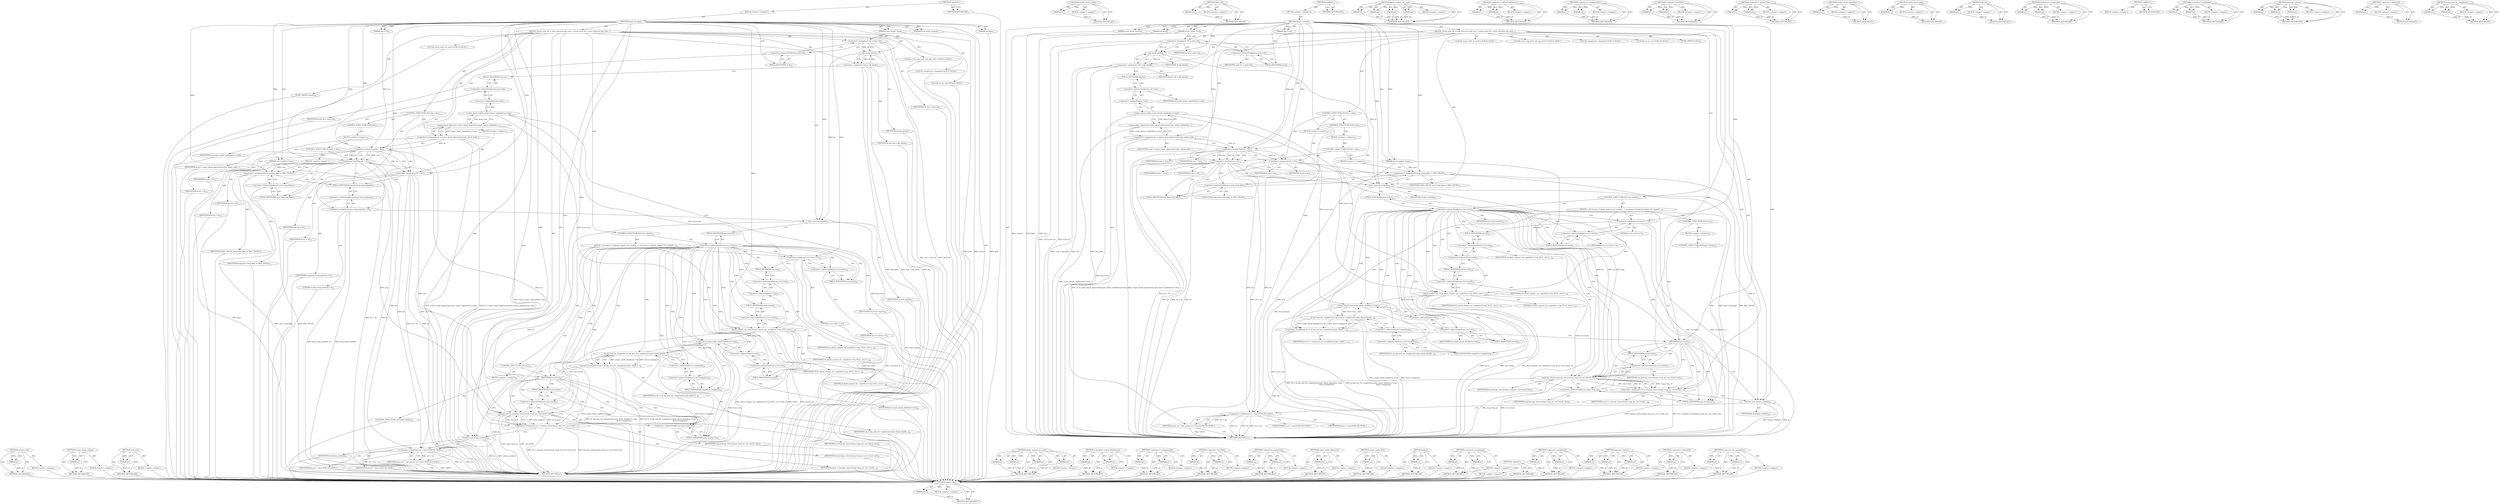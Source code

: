 digraph "af_alg_wait_for_completion" {
vulnerable_209 [label=<(METHOD,release_sock)>];
vulnerable_210 [label=<(PARAM,p1)>];
vulnerable_211 [label=<(BLOCK,&lt;empty&gt;,&lt;empty&gt;)>];
vulnerable_212 [label=<(METHOD_RETURN,ANY)>];
vulnerable_160 [label=<(METHOD,crypto_ahash_reqtfm)>];
vulnerable_161 [label=<(PARAM,p1)>];
vulnerable_162 [label=<(BLOCK,&lt;empty&gt;,&lt;empty&gt;)>];
vulnerable_163 [label=<(METHOD_RETURN,ANY)>];
vulnerable_183 [label=<(METHOD,lock_sock)>];
vulnerable_184 [label=<(PARAM,p1)>];
vulnerable_185 [label=<(BLOCK,&lt;empty&gt;,&lt;empty&gt;)>];
vulnerable_186 [label=<(METHOD_RETURN,ANY)>];
vulnerable_6 [label=<(METHOD,&lt;global&gt;)<SUB>1</SUB>>];
vulnerable_7 [label=<(BLOCK,&lt;empty&gt;,&lt;empty&gt;)<SUB>1</SUB>>];
vulnerable_8 [label=<(METHOD,hash_recvmsg)<SUB>1</SUB>>];
vulnerable_9 [label=<(PARAM,struct kiocb *unused)<SUB>1</SUB>>];
vulnerable_10 [label=<(PARAM,struct socket *sock)<SUB>1</SUB>>];
vulnerable_11 [label=<(PARAM,struct msghdr *msg)<SUB>2</SUB>>];
vulnerable_12 [label=<(PARAM,size_t len)<SUB>2</SUB>>];
vulnerable_13 [label=<(PARAM,int flags)<SUB>2</SUB>>];
vulnerable_14 [label=<(BLOCK,{
	struct sock *sk = sock-&gt;sk;
	struct alg_sock...,{
	struct sock *sk = sock-&gt;sk;
	struct alg_sock...)<SUB>3</SUB>>];
vulnerable_15 [label="<(LOCAL,struct sock* sk: sock*)<SUB>4</SUB>>"];
vulnerable_16 [label=<(&lt;operator&gt;.assignment,*sk = sock-&gt;sk)<SUB>4</SUB>>];
vulnerable_17 [label=<(IDENTIFIER,sk,*sk = sock-&gt;sk)<SUB>4</SUB>>];
vulnerable_18 [label=<(&lt;operator&gt;.indirectFieldAccess,sock-&gt;sk)<SUB>4</SUB>>];
vulnerable_19 [label=<(IDENTIFIER,sock,*sk = sock-&gt;sk)<SUB>4</SUB>>];
vulnerable_20 [label=<(FIELD_IDENTIFIER,sk,sk)<SUB>4</SUB>>];
vulnerable_21 [label="<(LOCAL,struct alg_sock* ask: alg_sock*)<SUB>5</SUB>>"];
vulnerable_22 [label=<(&lt;operator&gt;.assignment,*ask = alg_sk(sk))<SUB>5</SUB>>];
vulnerable_23 [label=<(IDENTIFIER,ask,*ask = alg_sk(sk))<SUB>5</SUB>>];
vulnerable_24 [label=<(alg_sk,alg_sk(sk))<SUB>5</SUB>>];
vulnerable_25 [label=<(IDENTIFIER,sk,alg_sk(sk))<SUB>5</SUB>>];
vulnerable_26 [label="<(LOCAL,unsigned ds: unsigned)<SUB>7</SUB>>"];
vulnerable_27 [label=<(&lt;operator&gt;.assignment,ds = crypto_ahash_digestsize(crypto_ahash_reqtf...)<SUB>7</SUB>>];
vulnerable_28 [label=<(IDENTIFIER,ds,ds = crypto_ahash_digestsize(crypto_ahash_reqtf...)<SUB>7</SUB>>];
vulnerable_29 [label=<(crypto_ahash_digestsize,crypto_ahash_digestsize(crypto_ahash_reqtfm(&amp;ct...)<SUB>7</SUB>>];
vulnerable_30 [label=<(crypto_ahash_reqtfm,crypto_ahash_reqtfm(&amp;ctx-&gt;req))<SUB>7</SUB>>];
vulnerable_31 [label=<(&lt;operator&gt;.addressOf,&amp;ctx-&gt;req)<SUB>7</SUB>>];
vulnerable_32 [label=<(&lt;operator&gt;.indirectFieldAccess,ctx-&gt;req)<SUB>7</SUB>>];
vulnerable_33 [label=<(IDENTIFIER,ctx,crypto_ahash_reqtfm(&amp;ctx-&gt;req))<SUB>7</SUB>>];
vulnerable_34 [label=<(FIELD_IDENTIFIER,req,req)<SUB>7</SUB>>];
vulnerable_35 [label="<(LOCAL,int err: int)<SUB>8</SUB>>"];
vulnerable_36 [label=<(CONTROL_STRUCTURE,IF,if (len &gt; ds))<SUB>10</SUB>>];
vulnerable_37 [label=<(&lt;operator&gt;.greaterThan,len &gt; ds)<SUB>10</SUB>>];
vulnerable_38 [label=<(IDENTIFIER,len,len &gt; ds)<SUB>10</SUB>>];
vulnerable_39 [label=<(IDENTIFIER,ds,len &gt; ds)<SUB>10</SUB>>];
vulnerable_40 [label=<(BLOCK,&lt;empty&gt;,&lt;empty&gt;)<SUB>11</SUB>>];
vulnerable_41 [label=<(&lt;operator&gt;.assignment,len = ds)<SUB>11</SUB>>];
vulnerable_42 [label=<(IDENTIFIER,len,len = ds)<SUB>11</SUB>>];
vulnerable_43 [label=<(IDENTIFIER,ds,len = ds)<SUB>11</SUB>>];
vulnerable_44 [label=<(CONTROL_STRUCTURE,ELSE,else)<SUB>12</SUB>>];
vulnerable_45 [label=<(BLOCK,&lt;empty&gt;,&lt;empty&gt;)<SUB>12</SUB>>];
vulnerable_46 [label=<(CONTROL_STRUCTURE,IF,if (len &lt; ds))<SUB>12</SUB>>];
vulnerable_47 [label=<(&lt;operator&gt;.lessThan,len &lt; ds)<SUB>12</SUB>>];
vulnerable_48 [label=<(IDENTIFIER,len,len &lt; ds)<SUB>12</SUB>>];
vulnerable_49 [label=<(IDENTIFIER,ds,len &lt; ds)<SUB>12</SUB>>];
vulnerable_50 [label=<(BLOCK,&lt;empty&gt;,&lt;empty&gt;)<SUB>13</SUB>>];
vulnerable_51 [label=<(&lt;operators&gt;.assignmentOr,msg-&gt;msg_flags |= MSG_TRUNC)<SUB>13</SUB>>];
vulnerable_52 [label=<(&lt;operator&gt;.indirectFieldAccess,msg-&gt;msg_flags)<SUB>13</SUB>>];
vulnerable_53 [label=<(IDENTIFIER,msg,msg-&gt;msg_flags |= MSG_TRUNC)<SUB>13</SUB>>];
vulnerable_54 [label=<(FIELD_IDENTIFIER,msg_flags,msg_flags)<SUB>13</SUB>>];
vulnerable_55 [label=<(IDENTIFIER,MSG_TRUNC,msg-&gt;msg_flags |= MSG_TRUNC)<SUB>13</SUB>>];
vulnerable_56 [label=<(lock_sock,lock_sock(sk))<SUB>15</SUB>>];
vulnerable_57 [label=<(IDENTIFIER,sk,lock_sock(sk))<SUB>15</SUB>>];
vulnerable_58 [label=<(CONTROL_STRUCTURE,IF,if (ctx-&gt;more))<SUB>16</SUB>>];
vulnerable_59 [label=<(&lt;operator&gt;.indirectFieldAccess,ctx-&gt;more)<SUB>16</SUB>>];
vulnerable_60 [label=<(IDENTIFIER,ctx,if (ctx-&gt;more))<SUB>16</SUB>>];
vulnerable_61 [label=<(FIELD_IDENTIFIER,more,more)<SUB>16</SUB>>];
vulnerable_62 [label=<(BLOCK,{
 		ctx-&gt;more = 0;
		ahash_request_set_crypt(&amp;...,{
 		ctx-&gt;more = 0;
		ahash_request_set_crypt(&amp;...)<SUB>16</SUB>>];
vulnerable_63 [label=<(&lt;operator&gt;.assignment,ctx-&gt;more = 0)<SUB>17</SUB>>];
vulnerable_64 [label=<(&lt;operator&gt;.indirectFieldAccess,ctx-&gt;more)<SUB>17</SUB>>];
vulnerable_65 [label=<(IDENTIFIER,ctx,ctx-&gt;more = 0)<SUB>17</SUB>>];
vulnerable_66 [label=<(FIELD_IDENTIFIER,more,more)<SUB>17</SUB>>];
vulnerable_67 [label=<(LITERAL,0,ctx-&gt;more = 0)<SUB>17</SUB>>];
vulnerable_68 [label=<(ahash_request_set_crypt,ahash_request_set_crypt(&amp;ctx-&gt;req, NULL, ctx-&gt;r...)<SUB>18</SUB>>];
vulnerable_69 [label=<(&lt;operator&gt;.addressOf,&amp;ctx-&gt;req)<SUB>18</SUB>>];
vulnerable_70 [label=<(&lt;operator&gt;.indirectFieldAccess,ctx-&gt;req)<SUB>18</SUB>>];
vulnerable_71 [label=<(IDENTIFIER,ctx,ahash_request_set_crypt(&amp;ctx-&gt;req, NULL, ctx-&gt;r...)<SUB>18</SUB>>];
vulnerable_72 [label=<(FIELD_IDENTIFIER,req,req)<SUB>18</SUB>>];
vulnerable_73 [label=<(IDENTIFIER,NULL,ahash_request_set_crypt(&amp;ctx-&gt;req, NULL, ctx-&gt;r...)<SUB>18</SUB>>];
vulnerable_74 [label=<(&lt;operator&gt;.indirectFieldAccess,ctx-&gt;result)<SUB>18</SUB>>];
vulnerable_75 [label=<(IDENTIFIER,ctx,ahash_request_set_crypt(&amp;ctx-&gt;req, NULL, ctx-&gt;r...)<SUB>18</SUB>>];
vulnerable_76 [label=<(FIELD_IDENTIFIER,result,result)<SUB>18</SUB>>];
vulnerable_77 [label=<(LITERAL,0,ahash_request_set_crypt(&amp;ctx-&gt;req, NULL, ctx-&gt;r...)<SUB>18</SUB>>];
vulnerable_78 [label=<(&lt;operator&gt;.assignment,err = af_alg_wait_for_completion(crypto_ahash_f...)<SUB>19</SUB>>];
vulnerable_79 [label=<(IDENTIFIER,err,err = af_alg_wait_for_completion(crypto_ahash_f...)<SUB>19</SUB>>];
vulnerable_80 [label=<(af_alg_wait_for_completion,af_alg_wait_for_completion(crypto_ahash_final(&amp;...)<SUB>19</SUB>>];
vulnerable_81 [label=<(crypto_ahash_final,crypto_ahash_final(&amp;ctx-&gt;req))<SUB>19</SUB>>];
vulnerable_82 [label=<(&lt;operator&gt;.addressOf,&amp;ctx-&gt;req)<SUB>19</SUB>>];
vulnerable_83 [label=<(&lt;operator&gt;.indirectFieldAccess,ctx-&gt;req)<SUB>19</SUB>>];
vulnerable_84 [label=<(IDENTIFIER,ctx,crypto_ahash_final(&amp;ctx-&gt;req))<SUB>19</SUB>>];
vulnerable_85 [label=<(FIELD_IDENTIFIER,req,req)<SUB>19</SUB>>];
vulnerable_86 [label=<(&lt;operator&gt;.addressOf,&amp;ctx-&gt;completion)<SUB>20</SUB>>];
vulnerable_87 [label=<(&lt;operator&gt;.indirectFieldAccess,ctx-&gt;completion)<SUB>20</SUB>>];
vulnerable_88 [label=<(IDENTIFIER,ctx,af_alg_wait_for_completion(crypto_ahash_final(&amp;...)<SUB>20</SUB>>];
vulnerable_89 [label=<(FIELD_IDENTIFIER,completion,completion)<SUB>20</SUB>>];
vulnerable_90 [label=<(CONTROL_STRUCTURE,IF,if (err))<SUB>21</SUB>>];
vulnerable_91 [label=<(IDENTIFIER,err,if (err))<SUB>21</SUB>>];
vulnerable_92 [label=<(BLOCK,&lt;empty&gt;,&lt;empty&gt;)<SUB>22</SUB>>];
vulnerable_93 [label=<(CONTROL_STRUCTURE,GOTO,goto unlock;)<SUB>22</SUB>>];
vulnerable_94 [label=<(&lt;operator&gt;.assignment,err = memcpy_toiovec(msg-&gt;msg_iov, ctx-&gt;result,...)<SUB>25</SUB>>];
vulnerable_95 [label=<(IDENTIFIER,err,err = memcpy_toiovec(msg-&gt;msg_iov, ctx-&gt;result,...)<SUB>25</SUB>>];
vulnerable_96 [label=<(memcpy_toiovec,memcpy_toiovec(msg-&gt;msg_iov, ctx-&gt;result, len))<SUB>25</SUB>>];
vulnerable_97 [label=<(&lt;operator&gt;.indirectFieldAccess,msg-&gt;msg_iov)<SUB>25</SUB>>];
vulnerable_98 [label=<(IDENTIFIER,msg,memcpy_toiovec(msg-&gt;msg_iov, ctx-&gt;result, len))<SUB>25</SUB>>];
vulnerable_99 [label=<(FIELD_IDENTIFIER,msg_iov,msg_iov)<SUB>25</SUB>>];
vulnerable_100 [label=<(&lt;operator&gt;.indirectFieldAccess,ctx-&gt;result)<SUB>25</SUB>>];
vulnerable_101 [label=<(IDENTIFIER,ctx,memcpy_toiovec(msg-&gt;msg_iov, ctx-&gt;result, len))<SUB>25</SUB>>];
vulnerable_102 [label=<(FIELD_IDENTIFIER,result,result)<SUB>25</SUB>>];
vulnerable_103 [label=<(IDENTIFIER,len,memcpy_toiovec(msg-&gt;msg_iov, ctx-&gt;result, len))<SUB>25</SUB>>];
vulnerable_104 [label=<(JUMP_TARGET,unlock)<SUB>27</SUB>>];
vulnerable_105 [label=<(release_sock,release_sock(sk))<SUB>28</SUB>>];
vulnerable_106 [label=<(IDENTIFIER,sk,release_sock(sk))<SUB>28</SUB>>];
vulnerable_107 [label="<(RETURN,return err ?: len;,return err ?: len;)<SUB>30</SUB>>"];
vulnerable_108 [label="<(&lt;operator&gt;.conditional,err ?: len)<SUB>30</SUB>>"];
vulnerable_109 [label="<(IDENTIFIER,err,err ?: len)<SUB>30</SUB>>"];
vulnerable_110 [label="<(IDENTIFIER,len,err ?: len)<SUB>30</SUB>>"];
vulnerable_111 [label=<(METHOD_RETURN,int)<SUB>1</SUB>>];
vulnerable_113 [label=<(METHOD_RETURN,ANY)<SUB>1</SUB>>];
vulnerable_187 [label=<(METHOD,ahash_request_set_crypt)>];
vulnerable_188 [label=<(PARAM,p1)>];
vulnerable_189 [label=<(PARAM,p2)>];
vulnerable_190 [label=<(PARAM,p3)>];
vulnerable_191 [label=<(PARAM,p4)>];
vulnerable_192 [label=<(BLOCK,&lt;empty&gt;,&lt;empty&gt;)>];
vulnerable_193 [label=<(METHOD_RETURN,ANY)>];
vulnerable_147 [label=<(METHOD,&lt;operator&gt;.indirectFieldAccess)>];
vulnerable_148 [label=<(PARAM,p1)>];
vulnerable_149 [label=<(PARAM,p2)>];
vulnerable_150 [label=<(BLOCK,&lt;empty&gt;,&lt;empty&gt;)>];
vulnerable_151 [label=<(METHOD_RETURN,ANY)>];
vulnerable_178 [label=<(METHOD,&lt;operators&gt;.assignmentOr)>];
vulnerable_179 [label=<(PARAM,p1)>];
vulnerable_180 [label=<(PARAM,p2)>];
vulnerable_181 [label=<(BLOCK,&lt;empty&gt;,&lt;empty&gt;)>];
vulnerable_182 [label=<(METHOD_RETURN,ANY)>];
vulnerable_173 [label=<(METHOD,&lt;operator&gt;.lessThan)>];
vulnerable_174 [label=<(PARAM,p1)>];
vulnerable_175 [label=<(PARAM,p2)>];
vulnerable_176 [label=<(BLOCK,&lt;empty&gt;,&lt;empty&gt;)>];
vulnerable_177 [label=<(METHOD_RETURN,ANY)>];
vulnerable_168 [label=<(METHOD,&lt;operator&gt;.greaterThan)>];
vulnerable_169 [label=<(PARAM,p1)>];
vulnerable_170 [label=<(PARAM,p2)>];
vulnerable_171 [label=<(BLOCK,&lt;empty&gt;,&lt;empty&gt;)>];
vulnerable_172 [label=<(METHOD_RETURN,ANY)>];
vulnerable_156 [label=<(METHOD,crypto_ahash_digestsize)>];
vulnerable_157 [label=<(PARAM,p1)>];
vulnerable_158 [label=<(BLOCK,&lt;empty&gt;,&lt;empty&gt;)>];
vulnerable_159 [label=<(METHOD_RETURN,ANY)>];
vulnerable_199 [label=<(METHOD,crypto_ahash_final)>];
vulnerable_200 [label=<(PARAM,p1)>];
vulnerable_201 [label=<(BLOCK,&lt;empty&gt;,&lt;empty&gt;)>];
vulnerable_202 [label=<(METHOD_RETURN,ANY)>];
vulnerable_152 [label=<(METHOD,alg_sk)>];
vulnerable_153 [label=<(PARAM,p1)>];
vulnerable_154 [label=<(BLOCK,&lt;empty&gt;,&lt;empty&gt;)>];
vulnerable_155 [label=<(METHOD_RETURN,ANY)>];
vulnerable_142 [label=<(METHOD,&lt;operator&gt;.assignment)>];
vulnerable_143 [label=<(PARAM,p1)>];
vulnerable_144 [label=<(PARAM,p2)>];
vulnerable_145 [label=<(BLOCK,&lt;empty&gt;,&lt;empty&gt;)>];
vulnerable_146 [label=<(METHOD_RETURN,ANY)>];
vulnerable_136 [label=<(METHOD,&lt;global&gt;)<SUB>1</SUB>>];
vulnerable_137 [label=<(BLOCK,&lt;empty&gt;,&lt;empty&gt;)>];
vulnerable_138 [label=<(METHOD_RETURN,ANY)>];
vulnerable_213 [label=<(METHOD,&lt;operator&gt;.conditional)>];
vulnerable_214 [label=<(PARAM,p1)>];
vulnerable_215 [label=<(PARAM,p2)>];
vulnerable_216 [label=<(BLOCK,&lt;empty&gt;,&lt;empty&gt;)>];
vulnerable_217 [label=<(METHOD_RETURN,ANY)>];
vulnerable_203 [label=<(METHOD,memcpy_toiovec)>];
vulnerable_204 [label=<(PARAM,p1)>];
vulnerable_205 [label=<(PARAM,p2)>];
vulnerable_206 [label=<(PARAM,p3)>];
vulnerable_207 [label=<(BLOCK,&lt;empty&gt;,&lt;empty&gt;)>];
vulnerable_208 [label=<(METHOD_RETURN,ANY)>];
vulnerable_164 [label=<(METHOD,&lt;operator&gt;.addressOf)>];
vulnerable_165 [label=<(PARAM,p1)>];
vulnerable_166 [label=<(BLOCK,&lt;empty&gt;,&lt;empty&gt;)>];
vulnerable_167 [label=<(METHOD_RETURN,ANY)>];
vulnerable_194 [label=<(METHOD,af_alg_wait_for_completion)>];
vulnerable_195 [label=<(PARAM,p1)>];
vulnerable_196 [label=<(PARAM,p2)>];
vulnerable_197 [label=<(BLOCK,&lt;empty&gt;,&lt;empty&gt;)>];
vulnerable_198 [label=<(METHOD_RETURN,ANY)>];
fixed_214 [label=<(METHOD,release_sock)>];
fixed_215 [label=<(PARAM,p1)>];
fixed_216 [label=<(BLOCK,&lt;empty&gt;,&lt;empty&gt;)>];
fixed_217 [label=<(METHOD_RETURN,ANY)>];
fixed_165 [label=<(METHOD,crypto_ahash_reqtfm)>];
fixed_166 [label=<(PARAM,p1)>];
fixed_167 [label=<(BLOCK,&lt;empty&gt;,&lt;empty&gt;)>];
fixed_168 [label=<(METHOD_RETURN,ANY)>];
fixed_188 [label=<(METHOD,lock_sock)>];
fixed_189 [label=<(PARAM,p1)>];
fixed_190 [label=<(BLOCK,&lt;empty&gt;,&lt;empty&gt;)>];
fixed_191 [label=<(METHOD_RETURN,ANY)>];
fixed_6 [label=<(METHOD,&lt;global&gt;)<SUB>1</SUB>>];
fixed_7 [label=<(BLOCK,&lt;empty&gt;,&lt;empty&gt;)<SUB>1</SUB>>];
fixed_8 [label=<(METHOD,hash_recvmsg)<SUB>1</SUB>>];
fixed_9 [label=<(PARAM,struct kiocb *unused)<SUB>1</SUB>>];
fixed_10 [label=<(PARAM,struct socket *sock)<SUB>1</SUB>>];
fixed_11 [label=<(PARAM,struct msghdr *msg)<SUB>2</SUB>>];
fixed_12 [label=<(PARAM,size_t len)<SUB>2</SUB>>];
fixed_13 [label=<(PARAM,int flags)<SUB>2</SUB>>];
fixed_14 [label=<(BLOCK,{
	struct sock *sk = sock-&gt;sk;
	struct alg_sock...,{
	struct sock *sk = sock-&gt;sk;
	struct alg_sock...)<SUB>3</SUB>>];
fixed_15 [label="<(LOCAL,struct sock* sk: sock*)<SUB>4</SUB>>"];
fixed_16 [label=<(&lt;operator&gt;.assignment,*sk = sock-&gt;sk)<SUB>4</SUB>>];
fixed_17 [label=<(IDENTIFIER,sk,*sk = sock-&gt;sk)<SUB>4</SUB>>];
fixed_18 [label=<(&lt;operator&gt;.indirectFieldAccess,sock-&gt;sk)<SUB>4</SUB>>];
fixed_19 [label=<(IDENTIFIER,sock,*sk = sock-&gt;sk)<SUB>4</SUB>>];
fixed_20 [label=<(FIELD_IDENTIFIER,sk,sk)<SUB>4</SUB>>];
fixed_21 [label="<(LOCAL,struct alg_sock* ask: alg_sock*)<SUB>5</SUB>>"];
fixed_22 [label=<(&lt;operator&gt;.assignment,*ask = alg_sk(sk))<SUB>5</SUB>>];
fixed_23 [label=<(IDENTIFIER,ask,*ask = alg_sk(sk))<SUB>5</SUB>>];
fixed_24 [label=<(alg_sk,alg_sk(sk))<SUB>5</SUB>>];
fixed_25 [label=<(IDENTIFIER,sk,alg_sk(sk))<SUB>5</SUB>>];
fixed_26 [label="<(LOCAL,unsigned ds: unsigned)<SUB>7</SUB>>"];
fixed_27 [label=<(&lt;operator&gt;.assignment,ds = crypto_ahash_digestsize(crypto_ahash_reqtf...)<SUB>7</SUB>>];
fixed_28 [label=<(IDENTIFIER,ds,ds = crypto_ahash_digestsize(crypto_ahash_reqtf...)<SUB>7</SUB>>];
fixed_29 [label=<(crypto_ahash_digestsize,crypto_ahash_digestsize(crypto_ahash_reqtfm(&amp;ct...)<SUB>7</SUB>>];
fixed_30 [label=<(crypto_ahash_reqtfm,crypto_ahash_reqtfm(&amp;ctx-&gt;req))<SUB>7</SUB>>];
fixed_31 [label=<(&lt;operator&gt;.addressOf,&amp;ctx-&gt;req)<SUB>7</SUB>>];
fixed_32 [label=<(&lt;operator&gt;.indirectFieldAccess,ctx-&gt;req)<SUB>7</SUB>>];
fixed_33 [label=<(IDENTIFIER,ctx,crypto_ahash_reqtfm(&amp;ctx-&gt;req))<SUB>7</SUB>>];
fixed_34 [label=<(FIELD_IDENTIFIER,req,req)<SUB>7</SUB>>];
fixed_35 [label="<(LOCAL,int err: int)<SUB>8</SUB>>"];
fixed_36 [label=<(CONTROL_STRUCTURE,IF,if (len &gt; ds))<SUB>10</SUB>>];
fixed_37 [label=<(&lt;operator&gt;.greaterThan,len &gt; ds)<SUB>10</SUB>>];
fixed_38 [label=<(IDENTIFIER,len,len &gt; ds)<SUB>10</SUB>>];
fixed_39 [label=<(IDENTIFIER,ds,len &gt; ds)<SUB>10</SUB>>];
fixed_40 [label=<(BLOCK,&lt;empty&gt;,&lt;empty&gt;)<SUB>11</SUB>>];
fixed_41 [label=<(&lt;operator&gt;.assignment,len = ds)<SUB>11</SUB>>];
fixed_42 [label=<(IDENTIFIER,len,len = ds)<SUB>11</SUB>>];
fixed_43 [label=<(IDENTIFIER,ds,len = ds)<SUB>11</SUB>>];
fixed_44 [label=<(CONTROL_STRUCTURE,ELSE,else)<SUB>12</SUB>>];
fixed_45 [label=<(BLOCK,&lt;empty&gt;,&lt;empty&gt;)<SUB>12</SUB>>];
fixed_46 [label=<(CONTROL_STRUCTURE,IF,if (len &lt; ds))<SUB>12</SUB>>];
fixed_47 [label=<(&lt;operator&gt;.lessThan,len &lt; ds)<SUB>12</SUB>>];
fixed_48 [label=<(IDENTIFIER,len,len &lt; ds)<SUB>12</SUB>>];
fixed_49 [label=<(IDENTIFIER,ds,len &lt; ds)<SUB>12</SUB>>];
fixed_50 [label=<(BLOCK,&lt;empty&gt;,&lt;empty&gt;)<SUB>13</SUB>>];
fixed_51 [label=<(&lt;operators&gt;.assignmentOr,msg-&gt;msg_flags |= MSG_TRUNC)<SUB>13</SUB>>];
fixed_52 [label=<(&lt;operator&gt;.indirectFieldAccess,msg-&gt;msg_flags)<SUB>13</SUB>>];
fixed_53 [label=<(IDENTIFIER,msg,msg-&gt;msg_flags |= MSG_TRUNC)<SUB>13</SUB>>];
fixed_54 [label=<(FIELD_IDENTIFIER,msg_flags,msg_flags)<SUB>13</SUB>>];
fixed_55 [label=<(IDENTIFIER,MSG_TRUNC,msg-&gt;msg_flags |= MSG_TRUNC)<SUB>13</SUB>>];
fixed_56 [label=<(&lt;operator&gt;.assignment,msg-&gt;msg_namelen = 0)<SUB>15</SUB>>];
fixed_57 [label=<(&lt;operator&gt;.indirectFieldAccess,msg-&gt;msg_namelen)<SUB>15</SUB>>];
fixed_58 [label=<(IDENTIFIER,msg,msg-&gt;msg_namelen = 0)<SUB>15</SUB>>];
fixed_59 [label=<(FIELD_IDENTIFIER,msg_namelen,msg_namelen)<SUB>15</SUB>>];
fixed_60 [label=<(LITERAL,0,msg-&gt;msg_namelen = 0)<SUB>15</SUB>>];
fixed_61 [label=<(lock_sock,lock_sock(sk))<SUB>17</SUB>>];
fixed_62 [label=<(IDENTIFIER,sk,lock_sock(sk))<SUB>17</SUB>>];
fixed_63 [label=<(CONTROL_STRUCTURE,IF,if (ctx-&gt;more))<SUB>18</SUB>>];
fixed_64 [label=<(&lt;operator&gt;.indirectFieldAccess,ctx-&gt;more)<SUB>18</SUB>>];
fixed_65 [label=<(IDENTIFIER,ctx,if (ctx-&gt;more))<SUB>18</SUB>>];
fixed_66 [label=<(FIELD_IDENTIFIER,more,more)<SUB>18</SUB>>];
fixed_67 [label=<(BLOCK,{
 		ctx-&gt;more = 0;
		ahash_request_set_crypt(&amp;...,{
 		ctx-&gt;more = 0;
		ahash_request_set_crypt(&amp;...)<SUB>18</SUB>>];
fixed_68 [label=<(&lt;operator&gt;.assignment,ctx-&gt;more = 0)<SUB>19</SUB>>];
fixed_69 [label=<(&lt;operator&gt;.indirectFieldAccess,ctx-&gt;more)<SUB>19</SUB>>];
fixed_70 [label=<(IDENTIFIER,ctx,ctx-&gt;more = 0)<SUB>19</SUB>>];
fixed_71 [label=<(FIELD_IDENTIFIER,more,more)<SUB>19</SUB>>];
fixed_72 [label=<(LITERAL,0,ctx-&gt;more = 0)<SUB>19</SUB>>];
fixed_73 [label=<(ahash_request_set_crypt,ahash_request_set_crypt(&amp;ctx-&gt;req, NULL, ctx-&gt;r...)<SUB>20</SUB>>];
fixed_74 [label=<(&lt;operator&gt;.addressOf,&amp;ctx-&gt;req)<SUB>20</SUB>>];
fixed_75 [label=<(&lt;operator&gt;.indirectFieldAccess,ctx-&gt;req)<SUB>20</SUB>>];
fixed_76 [label=<(IDENTIFIER,ctx,ahash_request_set_crypt(&amp;ctx-&gt;req, NULL, ctx-&gt;r...)<SUB>20</SUB>>];
fixed_77 [label=<(FIELD_IDENTIFIER,req,req)<SUB>20</SUB>>];
fixed_78 [label=<(IDENTIFIER,NULL,ahash_request_set_crypt(&amp;ctx-&gt;req, NULL, ctx-&gt;r...)<SUB>20</SUB>>];
fixed_79 [label=<(&lt;operator&gt;.indirectFieldAccess,ctx-&gt;result)<SUB>20</SUB>>];
fixed_80 [label=<(IDENTIFIER,ctx,ahash_request_set_crypt(&amp;ctx-&gt;req, NULL, ctx-&gt;r...)<SUB>20</SUB>>];
fixed_81 [label=<(FIELD_IDENTIFIER,result,result)<SUB>20</SUB>>];
fixed_82 [label=<(LITERAL,0,ahash_request_set_crypt(&amp;ctx-&gt;req, NULL, ctx-&gt;r...)<SUB>20</SUB>>];
fixed_83 [label=<(&lt;operator&gt;.assignment,err = af_alg_wait_for_completion(crypto_ahash_f...)<SUB>21</SUB>>];
fixed_84 [label=<(IDENTIFIER,err,err = af_alg_wait_for_completion(crypto_ahash_f...)<SUB>21</SUB>>];
fixed_85 [label=<(af_alg_wait_for_completion,af_alg_wait_for_completion(crypto_ahash_final(&amp;...)<SUB>21</SUB>>];
fixed_86 [label=<(crypto_ahash_final,crypto_ahash_final(&amp;ctx-&gt;req))<SUB>21</SUB>>];
fixed_87 [label=<(&lt;operator&gt;.addressOf,&amp;ctx-&gt;req)<SUB>21</SUB>>];
fixed_88 [label=<(&lt;operator&gt;.indirectFieldAccess,ctx-&gt;req)<SUB>21</SUB>>];
fixed_89 [label=<(IDENTIFIER,ctx,crypto_ahash_final(&amp;ctx-&gt;req))<SUB>21</SUB>>];
fixed_90 [label=<(FIELD_IDENTIFIER,req,req)<SUB>21</SUB>>];
fixed_91 [label=<(&lt;operator&gt;.addressOf,&amp;ctx-&gt;completion)<SUB>22</SUB>>];
fixed_92 [label=<(&lt;operator&gt;.indirectFieldAccess,ctx-&gt;completion)<SUB>22</SUB>>];
fixed_93 [label=<(IDENTIFIER,ctx,af_alg_wait_for_completion(crypto_ahash_final(&amp;...)<SUB>22</SUB>>];
fixed_94 [label=<(FIELD_IDENTIFIER,completion,completion)<SUB>22</SUB>>];
fixed_95 [label=<(CONTROL_STRUCTURE,IF,if (err))<SUB>23</SUB>>];
fixed_96 [label=<(IDENTIFIER,err,if (err))<SUB>23</SUB>>];
fixed_97 [label=<(BLOCK,&lt;empty&gt;,&lt;empty&gt;)<SUB>24</SUB>>];
fixed_98 [label=<(CONTROL_STRUCTURE,GOTO,goto unlock;)<SUB>24</SUB>>];
fixed_99 [label=<(&lt;operator&gt;.assignment,err = memcpy_toiovec(msg-&gt;msg_iov, ctx-&gt;result,...)<SUB>27</SUB>>];
fixed_100 [label=<(IDENTIFIER,err,err = memcpy_toiovec(msg-&gt;msg_iov, ctx-&gt;result,...)<SUB>27</SUB>>];
fixed_101 [label=<(memcpy_toiovec,memcpy_toiovec(msg-&gt;msg_iov, ctx-&gt;result, len))<SUB>27</SUB>>];
fixed_102 [label=<(&lt;operator&gt;.indirectFieldAccess,msg-&gt;msg_iov)<SUB>27</SUB>>];
fixed_103 [label=<(IDENTIFIER,msg,memcpy_toiovec(msg-&gt;msg_iov, ctx-&gt;result, len))<SUB>27</SUB>>];
fixed_104 [label=<(FIELD_IDENTIFIER,msg_iov,msg_iov)<SUB>27</SUB>>];
fixed_105 [label=<(&lt;operator&gt;.indirectFieldAccess,ctx-&gt;result)<SUB>27</SUB>>];
fixed_106 [label=<(IDENTIFIER,ctx,memcpy_toiovec(msg-&gt;msg_iov, ctx-&gt;result, len))<SUB>27</SUB>>];
fixed_107 [label=<(FIELD_IDENTIFIER,result,result)<SUB>27</SUB>>];
fixed_108 [label=<(IDENTIFIER,len,memcpy_toiovec(msg-&gt;msg_iov, ctx-&gt;result, len))<SUB>27</SUB>>];
fixed_109 [label=<(JUMP_TARGET,unlock)<SUB>29</SUB>>];
fixed_110 [label=<(release_sock,release_sock(sk))<SUB>30</SUB>>];
fixed_111 [label=<(IDENTIFIER,sk,release_sock(sk))<SUB>30</SUB>>];
fixed_112 [label="<(RETURN,return err ?: len;,return err ?: len;)<SUB>32</SUB>>"];
fixed_113 [label="<(&lt;operator&gt;.conditional,err ?: len)<SUB>32</SUB>>"];
fixed_114 [label="<(IDENTIFIER,err,err ?: len)<SUB>32</SUB>>"];
fixed_115 [label="<(IDENTIFIER,len,err ?: len)<SUB>32</SUB>>"];
fixed_116 [label=<(METHOD_RETURN,int)<SUB>1</SUB>>];
fixed_118 [label=<(METHOD_RETURN,ANY)<SUB>1</SUB>>];
fixed_192 [label=<(METHOD,ahash_request_set_crypt)>];
fixed_193 [label=<(PARAM,p1)>];
fixed_194 [label=<(PARAM,p2)>];
fixed_195 [label=<(PARAM,p3)>];
fixed_196 [label=<(PARAM,p4)>];
fixed_197 [label=<(BLOCK,&lt;empty&gt;,&lt;empty&gt;)>];
fixed_198 [label=<(METHOD_RETURN,ANY)>];
fixed_152 [label=<(METHOD,&lt;operator&gt;.indirectFieldAccess)>];
fixed_153 [label=<(PARAM,p1)>];
fixed_154 [label=<(PARAM,p2)>];
fixed_155 [label=<(BLOCK,&lt;empty&gt;,&lt;empty&gt;)>];
fixed_156 [label=<(METHOD_RETURN,ANY)>];
fixed_183 [label=<(METHOD,&lt;operators&gt;.assignmentOr)>];
fixed_184 [label=<(PARAM,p1)>];
fixed_185 [label=<(PARAM,p2)>];
fixed_186 [label=<(BLOCK,&lt;empty&gt;,&lt;empty&gt;)>];
fixed_187 [label=<(METHOD_RETURN,ANY)>];
fixed_178 [label=<(METHOD,&lt;operator&gt;.lessThan)>];
fixed_179 [label=<(PARAM,p1)>];
fixed_180 [label=<(PARAM,p2)>];
fixed_181 [label=<(BLOCK,&lt;empty&gt;,&lt;empty&gt;)>];
fixed_182 [label=<(METHOD_RETURN,ANY)>];
fixed_173 [label=<(METHOD,&lt;operator&gt;.greaterThan)>];
fixed_174 [label=<(PARAM,p1)>];
fixed_175 [label=<(PARAM,p2)>];
fixed_176 [label=<(BLOCK,&lt;empty&gt;,&lt;empty&gt;)>];
fixed_177 [label=<(METHOD_RETURN,ANY)>];
fixed_161 [label=<(METHOD,crypto_ahash_digestsize)>];
fixed_162 [label=<(PARAM,p1)>];
fixed_163 [label=<(BLOCK,&lt;empty&gt;,&lt;empty&gt;)>];
fixed_164 [label=<(METHOD_RETURN,ANY)>];
fixed_204 [label=<(METHOD,crypto_ahash_final)>];
fixed_205 [label=<(PARAM,p1)>];
fixed_206 [label=<(BLOCK,&lt;empty&gt;,&lt;empty&gt;)>];
fixed_207 [label=<(METHOD_RETURN,ANY)>];
fixed_157 [label=<(METHOD,alg_sk)>];
fixed_158 [label=<(PARAM,p1)>];
fixed_159 [label=<(BLOCK,&lt;empty&gt;,&lt;empty&gt;)>];
fixed_160 [label=<(METHOD_RETURN,ANY)>];
fixed_147 [label=<(METHOD,&lt;operator&gt;.assignment)>];
fixed_148 [label=<(PARAM,p1)>];
fixed_149 [label=<(PARAM,p2)>];
fixed_150 [label=<(BLOCK,&lt;empty&gt;,&lt;empty&gt;)>];
fixed_151 [label=<(METHOD_RETURN,ANY)>];
fixed_141 [label=<(METHOD,&lt;global&gt;)<SUB>1</SUB>>];
fixed_142 [label=<(BLOCK,&lt;empty&gt;,&lt;empty&gt;)>];
fixed_143 [label=<(METHOD_RETURN,ANY)>];
fixed_218 [label=<(METHOD,&lt;operator&gt;.conditional)>];
fixed_219 [label=<(PARAM,p1)>];
fixed_220 [label=<(PARAM,p2)>];
fixed_221 [label=<(BLOCK,&lt;empty&gt;,&lt;empty&gt;)>];
fixed_222 [label=<(METHOD_RETURN,ANY)>];
fixed_208 [label=<(METHOD,memcpy_toiovec)>];
fixed_209 [label=<(PARAM,p1)>];
fixed_210 [label=<(PARAM,p2)>];
fixed_211 [label=<(PARAM,p3)>];
fixed_212 [label=<(BLOCK,&lt;empty&gt;,&lt;empty&gt;)>];
fixed_213 [label=<(METHOD_RETURN,ANY)>];
fixed_169 [label=<(METHOD,&lt;operator&gt;.addressOf)>];
fixed_170 [label=<(PARAM,p1)>];
fixed_171 [label=<(BLOCK,&lt;empty&gt;,&lt;empty&gt;)>];
fixed_172 [label=<(METHOD_RETURN,ANY)>];
fixed_199 [label=<(METHOD,af_alg_wait_for_completion)>];
fixed_200 [label=<(PARAM,p1)>];
fixed_201 [label=<(PARAM,p2)>];
fixed_202 [label=<(BLOCK,&lt;empty&gt;,&lt;empty&gt;)>];
fixed_203 [label=<(METHOD_RETURN,ANY)>];
vulnerable_209 -> vulnerable_210  [key=0, label="AST: "];
vulnerable_209 -> vulnerable_210  [key=1, label="DDG: "];
vulnerable_209 -> vulnerable_211  [key=0, label="AST: "];
vulnerable_209 -> vulnerable_212  [key=0, label="AST: "];
vulnerable_209 -> vulnerable_212  [key=1, label="CFG: "];
vulnerable_210 -> vulnerable_212  [key=0, label="DDG: p1"];
vulnerable_160 -> vulnerable_161  [key=0, label="AST: "];
vulnerable_160 -> vulnerable_161  [key=1, label="DDG: "];
vulnerable_160 -> vulnerable_162  [key=0, label="AST: "];
vulnerable_160 -> vulnerable_163  [key=0, label="AST: "];
vulnerable_160 -> vulnerable_163  [key=1, label="CFG: "];
vulnerable_161 -> vulnerable_163  [key=0, label="DDG: p1"];
vulnerable_183 -> vulnerable_184  [key=0, label="AST: "];
vulnerable_183 -> vulnerable_184  [key=1, label="DDG: "];
vulnerable_183 -> vulnerable_185  [key=0, label="AST: "];
vulnerable_183 -> vulnerable_186  [key=0, label="AST: "];
vulnerable_183 -> vulnerable_186  [key=1, label="CFG: "];
vulnerable_184 -> vulnerable_186  [key=0, label="DDG: p1"];
vulnerable_6 -> vulnerable_7  [key=0, label="AST: "];
vulnerable_6 -> vulnerable_113  [key=0, label="AST: "];
vulnerable_6 -> vulnerable_113  [key=1, label="CFG: "];
vulnerable_7 -> vulnerable_8  [key=0, label="AST: "];
vulnerable_8 -> vulnerable_9  [key=0, label="AST: "];
vulnerable_8 -> vulnerable_9  [key=1, label="DDG: "];
vulnerable_8 -> vulnerable_10  [key=0, label="AST: "];
vulnerable_8 -> vulnerable_10  [key=1, label="DDG: "];
vulnerable_8 -> vulnerable_11  [key=0, label="AST: "];
vulnerable_8 -> vulnerable_11  [key=1, label="DDG: "];
vulnerable_8 -> vulnerable_12  [key=0, label="AST: "];
vulnerable_8 -> vulnerable_12  [key=1, label="DDG: "];
vulnerable_8 -> vulnerable_13  [key=0, label="AST: "];
vulnerable_8 -> vulnerable_13  [key=1, label="DDG: "];
vulnerable_8 -> vulnerable_14  [key=0, label="AST: "];
vulnerable_8 -> vulnerable_111  [key=0, label="AST: "];
vulnerable_8 -> vulnerable_20  [key=0, label="CFG: "];
vulnerable_8 -> vulnerable_56  [key=0, label="DDG: "];
vulnerable_8 -> vulnerable_105  [key=0, label="DDG: "];
vulnerable_8 -> vulnerable_108  [key=0, label="DDG: "];
vulnerable_8 -> vulnerable_24  [key=0, label="DDG: "];
vulnerable_8 -> vulnerable_37  [key=0, label="DDG: "];
vulnerable_8 -> vulnerable_41  [key=0, label="DDG: "];
vulnerable_8 -> vulnerable_63  [key=0, label="DDG: "];
vulnerable_8 -> vulnerable_96  [key=0, label="DDG: "];
vulnerable_8 -> vulnerable_68  [key=0, label="DDG: "];
vulnerable_8 -> vulnerable_91  [key=0, label="DDG: "];
vulnerable_8 -> vulnerable_47  [key=0, label="DDG: "];
vulnerable_8 -> vulnerable_51  [key=0, label="DDG: "];
vulnerable_9 -> vulnerable_111  [key=0, label="DDG: unused"];
vulnerable_10 -> vulnerable_111  [key=0, label="DDG: sock"];
vulnerable_10 -> vulnerable_16  [key=0, label="DDG: sock"];
vulnerable_11 -> vulnerable_111  [key=0, label="DDG: msg"];
vulnerable_11 -> vulnerable_96  [key=0, label="DDG: msg"];
vulnerable_11 -> vulnerable_51  [key=0, label="DDG: msg"];
vulnerable_12 -> vulnerable_37  [key=0, label="DDG: len"];
vulnerable_13 -> vulnerable_111  [key=0, label="DDG: flags"];
vulnerable_14 -> vulnerable_15  [key=0, label="AST: "];
vulnerable_14 -> vulnerable_16  [key=0, label="AST: "];
vulnerable_14 -> vulnerable_21  [key=0, label="AST: "];
vulnerable_14 -> vulnerable_22  [key=0, label="AST: "];
vulnerable_14 -> vulnerable_26  [key=0, label="AST: "];
vulnerable_14 -> vulnerable_27  [key=0, label="AST: "];
vulnerable_14 -> vulnerable_35  [key=0, label="AST: "];
vulnerable_14 -> vulnerable_36  [key=0, label="AST: "];
vulnerable_14 -> vulnerable_56  [key=0, label="AST: "];
vulnerable_14 -> vulnerable_58  [key=0, label="AST: "];
vulnerable_14 -> vulnerable_94  [key=0, label="AST: "];
vulnerable_14 -> vulnerable_104  [key=0, label="AST: "];
vulnerable_14 -> vulnerable_105  [key=0, label="AST: "];
vulnerable_14 -> vulnerable_107  [key=0, label="AST: "];
vulnerable_16 -> vulnerable_17  [key=0, label="AST: "];
vulnerable_16 -> vulnerable_18  [key=0, label="AST: "];
vulnerable_16 -> vulnerable_24  [key=0, label="CFG: "];
vulnerable_16 -> vulnerable_24  [key=1, label="DDG: sk"];
vulnerable_16 -> vulnerable_111  [key=0, label="DDG: sock-&gt;sk"];
vulnerable_16 -> vulnerable_111  [key=1, label="DDG: *sk = sock-&gt;sk"];
vulnerable_18 -> vulnerable_19  [key=0, label="AST: "];
vulnerable_18 -> vulnerable_20  [key=0, label="AST: "];
vulnerable_18 -> vulnerable_16  [key=0, label="CFG: "];
vulnerable_20 -> vulnerable_18  [key=0, label="CFG: "];
vulnerable_22 -> vulnerable_23  [key=0, label="AST: "];
vulnerable_22 -> vulnerable_24  [key=0, label="AST: "];
vulnerable_22 -> vulnerable_34  [key=0, label="CFG: "];
vulnerable_22 -> vulnerable_111  [key=0, label="DDG: ask"];
vulnerable_22 -> vulnerable_111  [key=1, label="DDG: alg_sk(sk)"];
vulnerable_22 -> vulnerable_111  [key=2, label="DDG: *ask = alg_sk(sk)"];
vulnerable_24 -> vulnerable_25  [key=0, label="AST: "];
vulnerable_24 -> vulnerable_22  [key=0, label="CFG: "];
vulnerable_24 -> vulnerable_22  [key=1, label="DDG: sk"];
vulnerable_24 -> vulnerable_56  [key=0, label="DDG: sk"];
vulnerable_27 -> vulnerable_28  [key=0, label="AST: "];
vulnerable_27 -> vulnerable_29  [key=0, label="AST: "];
vulnerable_27 -> vulnerable_37  [key=0, label="CFG: "];
vulnerable_27 -> vulnerable_37  [key=1, label="DDG: ds"];
vulnerable_27 -> vulnerable_111  [key=0, label="DDG: crypto_ahash_digestsize(crypto_ahash_reqtfm(&amp;ctx-&gt;req))"];
vulnerable_27 -> vulnerable_111  [key=1, label="DDG: ds = crypto_ahash_digestsize(crypto_ahash_reqtfm(&amp;ctx-&gt;req))"];
vulnerable_29 -> vulnerable_30  [key=0, label="AST: "];
vulnerable_29 -> vulnerable_27  [key=0, label="CFG: "];
vulnerable_29 -> vulnerable_27  [key=1, label="DDG: crypto_ahash_reqtfm(&amp;ctx-&gt;req)"];
vulnerable_29 -> vulnerable_111  [key=0, label="DDG: crypto_ahash_reqtfm(&amp;ctx-&gt;req)"];
vulnerable_30 -> vulnerable_31  [key=0, label="AST: "];
vulnerable_30 -> vulnerable_29  [key=0, label="CFG: "];
vulnerable_30 -> vulnerable_29  [key=1, label="DDG: &amp;ctx-&gt;req"];
vulnerable_30 -> vulnerable_111  [key=0, label="DDG: &amp;ctx-&gt;req"];
vulnerable_30 -> vulnerable_68  [key=0, label="DDG: &amp;ctx-&gt;req"];
vulnerable_30 -> vulnerable_81  [key=0, label="DDG: &amp;ctx-&gt;req"];
vulnerable_31 -> vulnerable_32  [key=0, label="AST: "];
vulnerable_31 -> vulnerable_30  [key=0, label="CFG: "];
vulnerable_32 -> vulnerable_33  [key=0, label="AST: "];
vulnerable_32 -> vulnerable_34  [key=0, label="AST: "];
vulnerable_32 -> vulnerable_31  [key=0, label="CFG: "];
vulnerable_34 -> vulnerable_32  [key=0, label="CFG: "];
vulnerable_36 -> vulnerable_37  [key=0, label="AST: "];
vulnerable_36 -> vulnerable_40  [key=0, label="AST: "];
vulnerable_36 -> vulnerable_44  [key=0, label="AST: "];
vulnerable_37 -> vulnerable_38  [key=0, label="AST: "];
vulnerable_37 -> vulnerable_39  [key=0, label="AST: "];
vulnerable_37 -> vulnerable_41  [key=0, label="CFG: "];
vulnerable_37 -> vulnerable_41  [key=1, label="DDG: ds"];
vulnerable_37 -> vulnerable_41  [key=2, label="CDG: "];
vulnerable_37 -> vulnerable_47  [key=0, label="CFG: "];
vulnerable_37 -> vulnerable_47  [key=1, label="DDG: len"];
vulnerable_37 -> vulnerable_47  [key=2, label="DDG: ds"];
vulnerable_37 -> vulnerable_47  [key=3, label="CDG: "];
vulnerable_37 -> vulnerable_111  [key=0, label="DDG: len &gt; ds"];
vulnerable_40 -> vulnerable_41  [key=0, label="AST: "];
vulnerable_41 -> vulnerable_42  [key=0, label="AST: "];
vulnerable_41 -> vulnerable_43  [key=0, label="AST: "];
vulnerable_41 -> vulnerable_56  [key=0, label="CFG: "];
vulnerable_41 -> vulnerable_111  [key=0, label="DDG: ds"];
vulnerable_41 -> vulnerable_111  [key=1, label="DDG: len = ds"];
vulnerable_41 -> vulnerable_108  [key=0, label="DDG: len"];
vulnerable_41 -> vulnerable_96  [key=0, label="DDG: len"];
vulnerable_44 -> vulnerable_45  [key=0, label="AST: "];
vulnerable_45 -> vulnerable_46  [key=0, label="AST: "];
vulnerable_46 -> vulnerable_47  [key=0, label="AST: "];
vulnerable_46 -> vulnerable_50  [key=0, label="AST: "];
vulnerable_47 -> vulnerable_48  [key=0, label="AST: "];
vulnerable_47 -> vulnerable_49  [key=0, label="AST: "];
vulnerable_47 -> vulnerable_54  [key=0, label="CFG: "];
vulnerable_47 -> vulnerable_54  [key=1, label="CDG: "];
vulnerable_47 -> vulnerable_56  [key=0, label="CFG: "];
vulnerable_47 -> vulnerable_111  [key=0, label="DDG: ds"];
vulnerable_47 -> vulnerable_111  [key=1, label="DDG: len &lt; ds"];
vulnerable_47 -> vulnerable_108  [key=0, label="DDG: len"];
vulnerable_47 -> vulnerable_96  [key=0, label="DDG: len"];
vulnerable_47 -> vulnerable_51  [key=0, label="CDG: "];
vulnerable_47 -> vulnerable_52  [key=0, label="CDG: "];
vulnerable_50 -> vulnerable_51  [key=0, label="AST: "];
vulnerable_51 -> vulnerable_52  [key=0, label="AST: "];
vulnerable_51 -> vulnerable_55  [key=0, label="AST: "];
vulnerable_51 -> vulnerable_56  [key=0, label="CFG: "];
vulnerable_51 -> vulnerable_111  [key=0, label="DDG: msg-&gt;msg_flags"];
vulnerable_51 -> vulnerable_111  [key=1, label="DDG: MSG_TRUNC"];
vulnerable_52 -> vulnerable_53  [key=0, label="AST: "];
vulnerable_52 -> vulnerable_54  [key=0, label="AST: "];
vulnerable_52 -> vulnerable_51  [key=0, label="CFG: "];
vulnerable_54 -> vulnerable_52  [key=0, label="CFG: "];
vulnerable_56 -> vulnerable_57  [key=0, label="AST: "];
vulnerable_56 -> vulnerable_61  [key=0, label="CFG: "];
vulnerable_56 -> vulnerable_111  [key=0, label="DDG: lock_sock(sk)"];
vulnerable_56 -> vulnerable_105  [key=0, label="DDG: sk"];
vulnerable_58 -> vulnerable_59  [key=0, label="AST: "];
vulnerable_58 -> vulnerable_62  [key=0, label="AST: "];
vulnerable_59 -> vulnerable_60  [key=0, label="AST: "];
vulnerable_59 -> vulnerable_61  [key=0, label="AST: "];
vulnerable_59 -> vulnerable_66  [key=0, label="CFG: "];
vulnerable_59 -> vulnerable_66  [key=1, label="CDG: "];
vulnerable_59 -> vulnerable_99  [key=0, label="CFG: "];
vulnerable_59 -> vulnerable_99  [key=1, label="CDG: "];
vulnerable_59 -> vulnerable_94  [key=0, label="CDG: "];
vulnerable_59 -> vulnerable_68  [key=0, label="CDG: "];
vulnerable_59 -> vulnerable_96  [key=0, label="CDG: "];
vulnerable_59 -> vulnerable_64  [key=0, label="CDG: "];
vulnerable_59 -> vulnerable_89  [key=0, label="CDG: "];
vulnerable_59 -> vulnerable_81  [key=0, label="CDG: "];
vulnerable_59 -> vulnerable_102  [key=0, label="CDG: "];
vulnerable_59 -> vulnerable_85  [key=0, label="CDG: "];
vulnerable_59 -> vulnerable_72  [key=0, label="CDG: "];
vulnerable_59 -> vulnerable_69  [key=0, label="CDG: "];
vulnerable_59 -> vulnerable_74  [key=0, label="CDG: "];
vulnerable_59 -> vulnerable_76  [key=0, label="CDG: "];
vulnerable_59 -> vulnerable_87  [key=0, label="CDG: "];
vulnerable_59 -> vulnerable_97  [key=0, label="CDG: "];
vulnerable_59 -> vulnerable_91  [key=0, label="CDG: "];
vulnerable_59 -> vulnerable_82  [key=0, label="CDG: "];
vulnerable_59 -> vulnerable_80  [key=0, label="CDG: "];
vulnerable_59 -> vulnerable_83  [key=0, label="CDG: "];
vulnerable_59 -> vulnerable_100  [key=0, label="CDG: "];
vulnerable_59 -> vulnerable_70  [key=0, label="CDG: "];
vulnerable_59 -> vulnerable_63  [key=0, label="CDG: "];
vulnerable_59 -> vulnerable_78  [key=0, label="CDG: "];
vulnerable_59 -> vulnerable_86  [key=0, label="CDG: "];
vulnerable_61 -> vulnerable_59  [key=0, label="CFG: "];
vulnerable_62 -> vulnerable_63  [key=0, label="AST: "];
vulnerable_62 -> vulnerable_68  [key=0, label="AST: "];
vulnerable_62 -> vulnerable_78  [key=0, label="AST: "];
vulnerable_62 -> vulnerable_90  [key=0, label="AST: "];
vulnerable_63 -> vulnerable_64  [key=0, label="AST: "];
vulnerable_63 -> vulnerable_67  [key=0, label="AST: "];
vulnerable_63 -> vulnerable_72  [key=0, label="CFG: "];
vulnerable_63 -> vulnerable_111  [key=0, label="DDG: ctx-&gt;more"];
vulnerable_63 -> vulnerable_111  [key=1, label="DDG: ctx-&gt;more = 0"];
vulnerable_64 -> vulnerable_65  [key=0, label="AST: "];
vulnerable_64 -> vulnerable_66  [key=0, label="AST: "];
vulnerable_64 -> vulnerable_63  [key=0, label="CFG: "];
vulnerable_66 -> vulnerable_64  [key=0, label="CFG: "];
vulnerable_68 -> vulnerable_69  [key=0, label="AST: "];
vulnerable_68 -> vulnerable_73  [key=0, label="AST: "];
vulnerable_68 -> vulnerable_74  [key=0, label="AST: "];
vulnerable_68 -> vulnerable_77  [key=0, label="AST: "];
vulnerable_68 -> vulnerable_85  [key=0, label="CFG: "];
vulnerable_68 -> vulnerable_111  [key=0, label="DDG: ctx-&gt;result"];
vulnerable_68 -> vulnerable_111  [key=1, label="DDG: ahash_request_set_crypt(&amp;ctx-&gt;req, NULL, ctx-&gt;result, 0)"];
vulnerable_68 -> vulnerable_111  [key=2, label="DDG: NULL"];
vulnerable_68 -> vulnerable_96  [key=0, label="DDG: ctx-&gt;result"];
vulnerable_68 -> vulnerable_81  [key=0, label="DDG: &amp;ctx-&gt;req"];
vulnerable_69 -> vulnerable_70  [key=0, label="AST: "];
vulnerable_69 -> vulnerable_76  [key=0, label="CFG: "];
vulnerable_70 -> vulnerable_71  [key=0, label="AST: "];
vulnerable_70 -> vulnerable_72  [key=0, label="AST: "];
vulnerable_70 -> vulnerable_69  [key=0, label="CFG: "];
vulnerable_72 -> vulnerable_70  [key=0, label="CFG: "];
vulnerable_74 -> vulnerable_75  [key=0, label="AST: "];
vulnerable_74 -> vulnerable_76  [key=0, label="AST: "];
vulnerable_74 -> vulnerable_68  [key=0, label="CFG: "];
vulnerable_76 -> vulnerable_74  [key=0, label="CFG: "];
vulnerable_78 -> vulnerable_79  [key=0, label="AST: "];
vulnerable_78 -> vulnerable_80  [key=0, label="AST: "];
vulnerable_78 -> vulnerable_91  [key=0, label="CFG: "];
vulnerable_78 -> vulnerable_111  [key=0, label="DDG: af_alg_wait_for_completion(crypto_ahash_final(&amp;ctx-&gt;req),
						 &amp;ctx-&gt;completion)"];
vulnerable_78 -> vulnerable_111  [key=1, label="DDG: err = af_alg_wait_for_completion(crypto_ahash_final(&amp;ctx-&gt;req),
						 &amp;ctx-&gt;completion)"];
vulnerable_80 -> vulnerable_81  [key=0, label="AST: "];
vulnerable_80 -> vulnerable_86  [key=0, label="AST: "];
vulnerable_80 -> vulnerable_78  [key=0, label="CFG: "];
vulnerable_80 -> vulnerable_78  [key=1, label="DDG: crypto_ahash_final(&amp;ctx-&gt;req)"];
vulnerable_80 -> vulnerable_78  [key=2, label="DDG: &amp;ctx-&gt;completion"];
vulnerable_80 -> vulnerable_111  [key=0, label="DDG: crypto_ahash_final(&amp;ctx-&gt;req)"];
vulnerable_80 -> vulnerable_111  [key=1, label="DDG: &amp;ctx-&gt;completion"];
vulnerable_81 -> vulnerable_82  [key=0, label="AST: "];
vulnerable_81 -> vulnerable_89  [key=0, label="CFG: "];
vulnerable_81 -> vulnerable_111  [key=0, label="DDG: &amp;ctx-&gt;req"];
vulnerable_81 -> vulnerable_80  [key=0, label="DDG: &amp;ctx-&gt;req"];
vulnerable_82 -> vulnerable_83  [key=0, label="AST: "];
vulnerable_82 -> vulnerable_81  [key=0, label="CFG: "];
vulnerable_83 -> vulnerable_84  [key=0, label="AST: "];
vulnerable_83 -> vulnerable_85  [key=0, label="AST: "];
vulnerable_83 -> vulnerable_82  [key=0, label="CFG: "];
vulnerable_85 -> vulnerable_83  [key=0, label="CFG: "];
vulnerable_86 -> vulnerable_87  [key=0, label="AST: "];
vulnerable_86 -> vulnerable_80  [key=0, label="CFG: "];
vulnerable_87 -> vulnerable_88  [key=0, label="AST: "];
vulnerable_87 -> vulnerable_89  [key=0, label="AST: "];
vulnerable_87 -> vulnerable_86  [key=0, label="CFG: "];
vulnerable_89 -> vulnerable_87  [key=0, label="CFG: "];
vulnerable_90 -> vulnerable_91  [key=0, label="AST: "];
vulnerable_90 -> vulnerable_92  [key=0, label="AST: "];
vulnerable_91 -> vulnerable_105  [key=0, label="CFG: "];
vulnerable_91 -> vulnerable_99  [key=0, label="CFG: "];
vulnerable_91 -> vulnerable_99  [key=1, label="CDG: "];
vulnerable_91 -> vulnerable_94  [key=0, label="CDG: "];
vulnerable_91 -> vulnerable_96  [key=0, label="CDG: "];
vulnerable_91 -> vulnerable_102  [key=0, label="CDG: "];
vulnerable_91 -> vulnerable_97  [key=0, label="CDG: "];
vulnerable_91 -> vulnerable_100  [key=0, label="CDG: "];
vulnerable_92 -> vulnerable_93  [key=0, label="AST: "];
vulnerable_94 -> vulnerable_95  [key=0, label="AST: "];
vulnerable_94 -> vulnerable_96  [key=0, label="AST: "];
vulnerable_94 -> vulnerable_105  [key=0, label="CFG: "];
vulnerable_94 -> vulnerable_111  [key=0, label="DDG: memcpy_toiovec(msg-&gt;msg_iov, ctx-&gt;result, len)"];
vulnerable_94 -> vulnerable_111  [key=1, label="DDG: err = memcpy_toiovec(msg-&gt;msg_iov, ctx-&gt;result, len)"];
vulnerable_96 -> vulnerable_97  [key=0, label="AST: "];
vulnerable_96 -> vulnerable_100  [key=0, label="AST: "];
vulnerable_96 -> vulnerable_103  [key=0, label="AST: "];
vulnerable_96 -> vulnerable_94  [key=0, label="CFG: "];
vulnerable_96 -> vulnerable_94  [key=1, label="DDG: msg-&gt;msg_iov"];
vulnerable_96 -> vulnerable_94  [key=2, label="DDG: ctx-&gt;result"];
vulnerable_96 -> vulnerable_94  [key=3, label="DDG: len"];
vulnerable_96 -> vulnerable_111  [key=0, label="DDG: msg-&gt;msg_iov"];
vulnerable_96 -> vulnerable_111  [key=1, label="DDG: ctx-&gt;result"];
vulnerable_96 -> vulnerable_108  [key=0, label="DDG: len"];
vulnerable_97 -> vulnerable_98  [key=0, label="AST: "];
vulnerable_97 -> vulnerable_99  [key=0, label="AST: "];
vulnerable_97 -> vulnerable_102  [key=0, label="CFG: "];
vulnerable_99 -> vulnerable_97  [key=0, label="CFG: "];
vulnerable_100 -> vulnerable_101  [key=0, label="AST: "];
vulnerable_100 -> vulnerable_102  [key=0, label="AST: "];
vulnerable_100 -> vulnerable_96  [key=0, label="CFG: "];
vulnerable_102 -> vulnerable_100  [key=0, label="CFG: "];
vulnerable_105 -> vulnerable_106  [key=0, label="AST: "];
vulnerable_105 -> vulnerable_108  [key=0, label="CFG: "];
vulnerable_105 -> vulnerable_111  [key=0, label="DDG: sk"];
vulnerable_105 -> vulnerable_111  [key=1, label="DDG: release_sock(sk)"];
vulnerable_107 -> vulnerable_108  [key=0, label="AST: "];
vulnerable_107 -> vulnerable_111  [key=0, label="CFG: "];
vulnerable_107 -> vulnerable_111  [key=1, label="DDG: &lt;RET&gt;"];
vulnerable_108 -> vulnerable_109  [key=0, label="AST: "];
vulnerable_108 -> vulnerable_110  [key=0, label="AST: "];
vulnerable_108 -> vulnerable_107  [key=0, label="CFG: "];
vulnerable_108 -> vulnerable_107  [key=1, label="DDG: err ?: len"];
vulnerable_108 -> vulnerable_111  [key=0, label="DDG: err"];
vulnerable_108 -> vulnerable_111  [key=1, label="DDG: len"];
vulnerable_108 -> vulnerable_111  [key=2, label="DDG: err ?: len"];
vulnerable_187 -> vulnerable_188  [key=0, label="AST: "];
vulnerable_187 -> vulnerable_188  [key=1, label="DDG: "];
vulnerable_187 -> vulnerable_192  [key=0, label="AST: "];
vulnerable_187 -> vulnerable_189  [key=0, label="AST: "];
vulnerable_187 -> vulnerable_189  [key=1, label="DDG: "];
vulnerable_187 -> vulnerable_193  [key=0, label="AST: "];
vulnerable_187 -> vulnerable_193  [key=1, label="CFG: "];
vulnerable_187 -> vulnerable_190  [key=0, label="AST: "];
vulnerable_187 -> vulnerable_190  [key=1, label="DDG: "];
vulnerable_187 -> vulnerable_191  [key=0, label="AST: "];
vulnerable_187 -> vulnerable_191  [key=1, label="DDG: "];
vulnerable_188 -> vulnerable_193  [key=0, label="DDG: p1"];
vulnerable_189 -> vulnerable_193  [key=0, label="DDG: p2"];
vulnerable_190 -> vulnerable_193  [key=0, label="DDG: p3"];
vulnerable_191 -> vulnerable_193  [key=0, label="DDG: p4"];
vulnerable_147 -> vulnerable_148  [key=0, label="AST: "];
vulnerable_147 -> vulnerable_148  [key=1, label="DDG: "];
vulnerable_147 -> vulnerable_150  [key=0, label="AST: "];
vulnerable_147 -> vulnerable_149  [key=0, label="AST: "];
vulnerable_147 -> vulnerable_149  [key=1, label="DDG: "];
vulnerable_147 -> vulnerable_151  [key=0, label="AST: "];
vulnerable_147 -> vulnerable_151  [key=1, label="CFG: "];
vulnerable_148 -> vulnerable_151  [key=0, label="DDG: p1"];
vulnerable_149 -> vulnerable_151  [key=0, label="DDG: p2"];
vulnerable_178 -> vulnerable_179  [key=0, label="AST: "];
vulnerable_178 -> vulnerable_179  [key=1, label="DDG: "];
vulnerable_178 -> vulnerable_181  [key=0, label="AST: "];
vulnerable_178 -> vulnerable_180  [key=0, label="AST: "];
vulnerable_178 -> vulnerable_180  [key=1, label="DDG: "];
vulnerable_178 -> vulnerable_182  [key=0, label="AST: "];
vulnerable_178 -> vulnerable_182  [key=1, label="CFG: "];
vulnerable_179 -> vulnerable_182  [key=0, label="DDG: p1"];
vulnerable_180 -> vulnerable_182  [key=0, label="DDG: p2"];
vulnerable_173 -> vulnerable_174  [key=0, label="AST: "];
vulnerable_173 -> vulnerable_174  [key=1, label="DDG: "];
vulnerable_173 -> vulnerable_176  [key=0, label="AST: "];
vulnerable_173 -> vulnerable_175  [key=0, label="AST: "];
vulnerable_173 -> vulnerable_175  [key=1, label="DDG: "];
vulnerable_173 -> vulnerable_177  [key=0, label="AST: "];
vulnerable_173 -> vulnerable_177  [key=1, label="CFG: "];
vulnerable_174 -> vulnerable_177  [key=0, label="DDG: p1"];
vulnerable_175 -> vulnerable_177  [key=0, label="DDG: p2"];
vulnerable_168 -> vulnerable_169  [key=0, label="AST: "];
vulnerable_168 -> vulnerable_169  [key=1, label="DDG: "];
vulnerable_168 -> vulnerable_171  [key=0, label="AST: "];
vulnerable_168 -> vulnerable_170  [key=0, label="AST: "];
vulnerable_168 -> vulnerable_170  [key=1, label="DDG: "];
vulnerable_168 -> vulnerable_172  [key=0, label="AST: "];
vulnerable_168 -> vulnerable_172  [key=1, label="CFG: "];
vulnerable_169 -> vulnerable_172  [key=0, label="DDG: p1"];
vulnerable_170 -> vulnerable_172  [key=0, label="DDG: p2"];
vulnerable_156 -> vulnerable_157  [key=0, label="AST: "];
vulnerable_156 -> vulnerable_157  [key=1, label="DDG: "];
vulnerable_156 -> vulnerable_158  [key=0, label="AST: "];
vulnerable_156 -> vulnerable_159  [key=0, label="AST: "];
vulnerable_156 -> vulnerable_159  [key=1, label="CFG: "];
vulnerable_157 -> vulnerable_159  [key=0, label="DDG: p1"];
vulnerable_199 -> vulnerable_200  [key=0, label="AST: "];
vulnerable_199 -> vulnerable_200  [key=1, label="DDG: "];
vulnerable_199 -> vulnerable_201  [key=0, label="AST: "];
vulnerable_199 -> vulnerable_202  [key=0, label="AST: "];
vulnerable_199 -> vulnerable_202  [key=1, label="CFG: "];
vulnerable_200 -> vulnerable_202  [key=0, label="DDG: p1"];
vulnerable_152 -> vulnerable_153  [key=0, label="AST: "];
vulnerable_152 -> vulnerable_153  [key=1, label="DDG: "];
vulnerable_152 -> vulnerable_154  [key=0, label="AST: "];
vulnerable_152 -> vulnerable_155  [key=0, label="AST: "];
vulnerable_152 -> vulnerable_155  [key=1, label="CFG: "];
vulnerable_153 -> vulnerable_155  [key=0, label="DDG: p1"];
vulnerable_142 -> vulnerable_143  [key=0, label="AST: "];
vulnerable_142 -> vulnerable_143  [key=1, label="DDG: "];
vulnerable_142 -> vulnerable_145  [key=0, label="AST: "];
vulnerable_142 -> vulnerable_144  [key=0, label="AST: "];
vulnerable_142 -> vulnerable_144  [key=1, label="DDG: "];
vulnerable_142 -> vulnerable_146  [key=0, label="AST: "];
vulnerable_142 -> vulnerable_146  [key=1, label="CFG: "];
vulnerable_143 -> vulnerable_146  [key=0, label="DDG: p1"];
vulnerable_144 -> vulnerable_146  [key=0, label="DDG: p2"];
vulnerable_136 -> vulnerable_137  [key=0, label="AST: "];
vulnerable_136 -> vulnerable_138  [key=0, label="AST: "];
vulnerable_136 -> vulnerable_138  [key=1, label="CFG: "];
vulnerable_213 -> vulnerable_214  [key=0, label="AST: "];
vulnerable_213 -> vulnerable_214  [key=1, label="DDG: "];
vulnerable_213 -> vulnerable_216  [key=0, label="AST: "];
vulnerable_213 -> vulnerable_215  [key=0, label="AST: "];
vulnerable_213 -> vulnerable_215  [key=1, label="DDG: "];
vulnerable_213 -> vulnerable_217  [key=0, label="AST: "];
vulnerable_213 -> vulnerable_217  [key=1, label="CFG: "];
vulnerable_214 -> vulnerable_217  [key=0, label="DDG: p1"];
vulnerable_215 -> vulnerable_217  [key=0, label="DDG: p2"];
vulnerable_203 -> vulnerable_204  [key=0, label="AST: "];
vulnerable_203 -> vulnerable_204  [key=1, label="DDG: "];
vulnerable_203 -> vulnerable_207  [key=0, label="AST: "];
vulnerable_203 -> vulnerable_205  [key=0, label="AST: "];
vulnerable_203 -> vulnerable_205  [key=1, label="DDG: "];
vulnerable_203 -> vulnerable_208  [key=0, label="AST: "];
vulnerable_203 -> vulnerable_208  [key=1, label="CFG: "];
vulnerable_203 -> vulnerable_206  [key=0, label="AST: "];
vulnerable_203 -> vulnerable_206  [key=1, label="DDG: "];
vulnerable_204 -> vulnerable_208  [key=0, label="DDG: p1"];
vulnerable_205 -> vulnerable_208  [key=0, label="DDG: p2"];
vulnerable_206 -> vulnerable_208  [key=0, label="DDG: p3"];
vulnerable_164 -> vulnerable_165  [key=0, label="AST: "];
vulnerable_164 -> vulnerable_165  [key=1, label="DDG: "];
vulnerable_164 -> vulnerable_166  [key=0, label="AST: "];
vulnerable_164 -> vulnerable_167  [key=0, label="AST: "];
vulnerable_164 -> vulnerable_167  [key=1, label="CFG: "];
vulnerable_165 -> vulnerable_167  [key=0, label="DDG: p1"];
vulnerable_194 -> vulnerable_195  [key=0, label="AST: "];
vulnerable_194 -> vulnerable_195  [key=1, label="DDG: "];
vulnerable_194 -> vulnerable_197  [key=0, label="AST: "];
vulnerable_194 -> vulnerable_196  [key=0, label="AST: "];
vulnerable_194 -> vulnerable_196  [key=1, label="DDG: "];
vulnerable_194 -> vulnerable_198  [key=0, label="AST: "];
vulnerable_194 -> vulnerable_198  [key=1, label="CFG: "];
vulnerable_195 -> vulnerable_198  [key=0, label="DDG: p1"];
vulnerable_196 -> vulnerable_198  [key=0, label="DDG: p2"];
fixed_214 -> fixed_215  [key=0, label="AST: "];
fixed_214 -> fixed_215  [key=1, label="DDG: "];
fixed_214 -> fixed_216  [key=0, label="AST: "];
fixed_214 -> fixed_217  [key=0, label="AST: "];
fixed_214 -> fixed_217  [key=1, label="CFG: "];
fixed_215 -> fixed_217  [key=0, label="DDG: p1"];
fixed_216 -> vulnerable_209  [key=0];
fixed_217 -> vulnerable_209  [key=0];
fixed_165 -> fixed_166  [key=0, label="AST: "];
fixed_165 -> fixed_166  [key=1, label="DDG: "];
fixed_165 -> fixed_167  [key=0, label="AST: "];
fixed_165 -> fixed_168  [key=0, label="AST: "];
fixed_165 -> fixed_168  [key=1, label="CFG: "];
fixed_166 -> fixed_168  [key=0, label="DDG: p1"];
fixed_167 -> vulnerable_209  [key=0];
fixed_168 -> vulnerable_209  [key=0];
fixed_188 -> fixed_189  [key=0, label="AST: "];
fixed_188 -> fixed_189  [key=1, label="DDG: "];
fixed_188 -> fixed_190  [key=0, label="AST: "];
fixed_188 -> fixed_191  [key=0, label="AST: "];
fixed_188 -> fixed_191  [key=1, label="CFG: "];
fixed_189 -> fixed_191  [key=0, label="DDG: p1"];
fixed_190 -> vulnerable_209  [key=0];
fixed_191 -> vulnerable_209  [key=0];
fixed_6 -> fixed_7  [key=0, label="AST: "];
fixed_6 -> fixed_118  [key=0, label="AST: "];
fixed_6 -> fixed_118  [key=1, label="CFG: "];
fixed_7 -> fixed_8  [key=0, label="AST: "];
fixed_8 -> fixed_9  [key=0, label="AST: "];
fixed_8 -> fixed_9  [key=1, label="DDG: "];
fixed_8 -> fixed_10  [key=0, label="AST: "];
fixed_8 -> fixed_10  [key=1, label="DDG: "];
fixed_8 -> fixed_11  [key=0, label="AST: "];
fixed_8 -> fixed_11  [key=1, label="DDG: "];
fixed_8 -> fixed_12  [key=0, label="AST: "];
fixed_8 -> fixed_12  [key=1, label="DDG: "];
fixed_8 -> fixed_13  [key=0, label="AST: "];
fixed_8 -> fixed_13  [key=1, label="DDG: "];
fixed_8 -> fixed_14  [key=0, label="AST: "];
fixed_8 -> fixed_116  [key=0, label="AST: "];
fixed_8 -> fixed_20  [key=0, label="CFG: "];
fixed_8 -> fixed_56  [key=0, label="DDG: "];
fixed_8 -> fixed_61  [key=0, label="DDG: "];
fixed_8 -> fixed_110  [key=0, label="DDG: "];
fixed_8 -> fixed_113  [key=0, label="DDG: "];
fixed_8 -> fixed_24  [key=0, label="DDG: "];
fixed_8 -> fixed_37  [key=0, label="DDG: "];
fixed_8 -> fixed_41  [key=0, label="DDG: "];
fixed_8 -> fixed_68  [key=0, label="DDG: "];
fixed_8 -> fixed_101  [key=0, label="DDG: "];
fixed_8 -> fixed_73  [key=0, label="DDG: "];
fixed_8 -> fixed_96  [key=0, label="DDG: "];
fixed_8 -> fixed_47  [key=0, label="DDG: "];
fixed_8 -> fixed_51  [key=0, label="DDG: "];
fixed_9 -> fixed_116  [key=0, label="DDG: unused"];
fixed_10 -> fixed_116  [key=0, label="DDG: sock"];
fixed_10 -> fixed_16  [key=0, label="DDG: sock"];
fixed_11 -> fixed_116  [key=0, label="DDG: msg"];
fixed_11 -> fixed_101  [key=0, label="DDG: msg"];
fixed_11 -> fixed_51  [key=0, label="DDG: msg"];
fixed_12 -> fixed_37  [key=0, label="DDG: len"];
fixed_13 -> fixed_116  [key=0, label="DDG: flags"];
fixed_14 -> fixed_15  [key=0, label="AST: "];
fixed_14 -> fixed_16  [key=0, label="AST: "];
fixed_14 -> fixed_21  [key=0, label="AST: "];
fixed_14 -> fixed_22  [key=0, label="AST: "];
fixed_14 -> fixed_26  [key=0, label="AST: "];
fixed_14 -> fixed_27  [key=0, label="AST: "];
fixed_14 -> fixed_35  [key=0, label="AST: "];
fixed_14 -> fixed_36  [key=0, label="AST: "];
fixed_14 -> fixed_56  [key=0, label="AST: "];
fixed_14 -> fixed_61  [key=0, label="AST: "];
fixed_14 -> fixed_63  [key=0, label="AST: "];
fixed_14 -> fixed_99  [key=0, label="AST: "];
fixed_14 -> fixed_109  [key=0, label="AST: "];
fixed_14 -> fixed_110  [key=0, label="AST: "];
fixed_14 -> fixed_112  [key=0, label="AST: "];
fixed_15 -> vulnerable_209  [key=0];
fixed_16 -> fixed_17  [key=0, label="AST: "];
fixed_16 -> fixed_18  [key=0, label="AST: "];
fixed_16 -> fixed_24  [key=0, label="CFG: "];
fixed_16 -> fixed_24  [key=1, label="DDG: sk"];
fixed_16 -> fixed_116  [key=0, label="DDG: sock-&gt;sk"];
fixed_16 -> fixed_116  [key=1, label="DDG: *sk = sock-&gt;sk"];
fixed_17 -> vulnerable_209  [key=0];
fixed_18 -> fixed_19  [key=0, label="AST: "];
fixed_18 -> fixed_20  [key=0, label="AST: "];
fixed_18 -> fixed_16  [key=0, label="CFG: "];
fixed_19 -> vulnerable_209  [key=0];
fixed_20 -> fixed_18  [key=0, label="CFG: "];
fixed_21 -> vulnerable_209  [key=0];
fixed_22 -> fixed_23  [key=0, label="AST: "];
fixed_22 -> fixed_24  [key=0, label="AST: "];
fixed_22 -> fixed_34  [key=0, label="CFG: "];
fixed_22 -> fixed_116  [key=0, label="DDG: ask"];
fixed_22 -> fixed_116  [key=1, label="DDG: alg_sk(sk)"];
fixed_22 -> fixed_116  [key=2, label="DDG: *ask = alg_sk(sk)"];
fixed_23 -> vulnerable_209  [key=0];
fixed_24 -> fixed_25  [key=0, label="AST: "];
fixed_24 -> fixed_22  [key=0, label="CFG: "];
fixed_24 -> fixed_22  [key=1, label="DDG: sk"];
fixed_24 -> fixed_61  [key=0, label="DDG: sk"];
fixed_25 -> vulnerable_209  [key=0];
fixed_26 -> vulnerable_209  [key=0];
fixed_27 -> fixed_28  [key=0, label="AST: "];
fixed_27 -> fixed_29  [key=0, label="AST: "];
fixed_27 -> fixed_37  [key=0, label="CFG: "];
fixed_27 -> fixed_37  [key=1, label="DDG: ds"];
fixed_27 -> fixed_116  [key=0, label="DDG: crypto_ahash_digestsize(crypto_ahash_reqtfm(&amp;ctx-&gt;req))"];
fixed_27 -> fixed_116  [key=1, label="DDG: ds = crypto_ahash_digestsize(crypto_ahash_reqtfm(&amp;ctx-&gt;req))"];
fixed_28 -> vulnerable_209  [key=0];
fixed_29 -> fixed_30  [key=0, label="AST: "];
fixed_29 -> fixed_27  [key=0, label="CFG: "];
fixed_29 -> fixed_27  [key=1, label="DDG: crypto_ahash_reqtfm(&amp;ctx-&gt;req)"];
fixed_29 -> fixed_116  [key=0, label="DDG: crypto_ahash_reqtfm(&amp;ctx-&gt;req)"];
fixed_30 -> fixed_31  [key=0, label="AST: "];
fixed_30 -> fixed_29  [key=0, label="CFG: "];
fixed_30 -> fixed_29  [key=1, label="DDG: &amp;ctx-&gt;req"];
fixed_30 -> fixed_116  [key=0, label="DDG: &amp;ctx-&gt;req"];
fixed_30 -> fixed_73  [key=0, label="DDG: &amp;ctx-&gt;req"];
fixed_30 -> fixed_86  [key=0, label="DDG: &amp;ctx-&gt;req"];
fixed_31 -> fixed_32  [key=0, label="AST: "];
fixed_31 -> fixed_30  [key=0, label="CFG: "];
fixed_32 -> fixed_33  [key=0, label="AST: "];
fixed_32 -> fixed_34  [key=0, label="AST: "];
fixed_32 -> fixed_31  [key=0, label="CFG: "];
fixed_33 -> vulnerable_209  [key=0];
fixed_34 -> fixed_32  [key=0, label="CFG: "];
fixed_35 -> vulnerable_209  [key=0];
fixed_36 -> fixed_37  [key=0, label="AST: "];
fixed_36 -> fixed_40  [key=0, label="AST: "];
fixed_36 -> fixed_44  [key=0, label="AST: "];
fixed_37 -> fixed_38  [key=0, label="AST: "];
fixed_37 -> fixed_39  [key=0, label="AST: "];
fixed_37 -> fixed_41  [key=0, label="CFG: "];
fixed_37 -> fixed_41  [key=1, label="DDG: ds"];
fixed_37 -> fixed_41  [key=2, label="CDG: "];
fixed_37 -> fixed_47  [key=0, label="CFG: "];
fixed_37 -> fixed_47  [key=1, label="DDG: len"];
fixed_37 -> fixed_47  [key=2, label="DDG: ds"];
fixed_37 -> fixed_47  [key=3, label="CDG: "];
fixed_37 -> fixed_116  [key=0, label="DDG: len &gt; ds"];
fixed_38 -> vulnerable_209  [key=0];
fixed_39 -> vulnerable_209  [key=0];
fixed_40 -> fixed_41  [key=0, label="AST: "];
fixed_41 -> fixed_42  [key=0, label="AST: "];
fixed_41 -> fixed_43  [key=0, label="AST: "];
fixed_41 -> fixed_59  [key=0, label="CFG: "];
fixed_41 -> fixed_116  [key=0, label="DDG: ds"];
fixed_41 -> fixed_116  [key=1, label="DDG: len = ds"];
fixed_41 -> fixed_113  [key=0, label="DDG: len"];
fixed_41 -> fixed_101  [key=0, label="DDG: len"];
fixed_42 -> vulnerable_209  [key=0];
fixed_43 -> vulnerable_209  [key=0];
fixed_44 -> fixed_45  [key=0, label="AST: "];
fixed_45 -> fixed_46  [key=0, label="AST: "];
fixed_46 -> fixed_47  [key=0, label="AST: "];
fixed_46 -> fixed_50  [key=0, label="AST: "];
fixed_47 -> fixed_48  [key=0, label="AST: "];
fixed_47 -> fixed_49  [key=0, label="AST: "];
fixed_47 -> fixed_54  [key=0, label="CFG: "];
fixed_47 -> fixed_54  [key=1, label="CDG: "];
fixed_47 -> fixed_59  [key=0, label="CFG: "];
fixed_47 -> fixed_116  [key=0, label="DDG: ds"];
fixed_47 -> fixed_116  [key=1, label="DDG: len &lt; ds"];
fixed_47 -> fixed_113  [key=0, label="DDG: len"];
fixed_47 -> fixed_101  [key=0, label="DDG: len"];
fixed_47 -> fixed_51  [key=0, label="CDG: "];
fixed_47 -> fixed_52  [key=0, label="CDG: "];
fixed_48 -> vulnerable_209  [key=0];
fixed_49 -> vulnerable_209  [key=0];
fixed_50 -> fixed_51  [key=0, label="AST: "];
fixed_51 -> fixed_52  [key=0, label="AST: "];
fixed_51 -> fixed_55  [key=0, label="AST: "];
fixed_51 -> fixed_59  [key=0, label="CFG: "];
fixed_51 -> fixed_116  [key=0, label="DDG: msg-&gt;msg_flags"];
fixed_51 -> fixed_116  [key=1, label="DDG: MSG_TRUNC"];
fixed_52 -> fixed_53  [key=0, label="AST: "];
fixed_52 -> fixed_54  [key=0, label="AST: "];
fixed_52 -> fixed_51  [key=0, label="CFG: "];
fixed_53 -> vulnerable_209  [key=0];
fixed_54 -> fixed_52  [key=0, label="CFG: "];
fixed_55 -> vulnerable_209  [key=0];
fixed_56 -> fixed_57  [key=0, label="AST: "];
fixed_56 -> fixed_60  [key=0, label="AST: "];
fixed_56 -> fixed_61  [key=0, label="CFG: "];
fixed_56 -> fixed_116  [key=0, label="DDG: msg-&gt;msg_namelen"];
fixed_56 -> fixed_116  [key=1, label="DDG: msg-&gt;msg_namelen = 0"];
fixed_57 -> fixed_58  [key=0, label="AST: "];
fixed_57 -> fixed_59  [key=0, label="AST: "];
fixed_57 -> fixed_56  [key=0, label="CFG: "];
fixed_58 -> vulnerable_209  [key=0];
fixed_59 -> fixed_57  [key=0, label="CFG: "];
fixed_60 -> vulnerable_209  [key=0];
fixed_61 -> fixed_62  [key=0, label="AST: "];
fixed_61 -> fixed_66  [key=0, label="CFG: "];
fixed_61 -> fixed_116  [key=0, label="DDG: lock_sock(sk)"];
fixed_61 -> fixed_110  [key=0, label="DDG: sk"];
fixed_62 -> vulnerable_209  [key=0];
fixed_63 -> fixed_64  [key=0, label="AST: "];
fixed_63 -> fixed_67  [key=0, label="AST: "];
fixed_64 -> fixed_65  [key=0, label="AST: "];
fixed_64 -> fixed_66  [key=0, label="AST: "];
fixed_64 -> fixed_71  [key=0, label="CFG: "];
fixed_64 -> fixed_71  [key=1, label="CDG: "];
fixed_64 -> fixed_104  [key=0, label="CFG: "];
fixed_64 -> fixed_104  [key=1, label="CDG: "];
fixed_64 -> fixed_107  [key=0, label="CDG: "];
fixed_64 -> fixed_94  [key=0, label="CDG: "];
fixed_64 -> fixed_68  [key=0, label="CDG: "];
fixed_64 -> fixed_73  [key=0, label="CDG: "];
fixed_64 -> fixed_96  [key=0, label="CDG: "];
fixed_64 -> fixed_77  [key=0, label="CDG: "];
fixed_64 -> fixed_75  [key=0, label="CDG: "];
fixed_64 -> fixed_99  [key=0, label="CDG: "];
fixed_64 -> fixed_81  [key=0, label="CDG: "];
fixed_64 -> fixed_102  [key=0, label="CDG: "];
fixed_64 -> fixed_85  [key=0, label="CDG: "];
fixed_64 -> fixed_69  [key=0, label="CDG: "];
fixed_64 -> fixed_74  [key=0, label="CDG: "];
fixed_64 -> fixed_92  [key=0, label="CDG: "];
fixed_64 -> fixed_87  [key=0, label="CDG: "];
fixed_64 -> fixed_91  [key=0, label="CDG: "];
fixed_64 -> fixed_101  [key=0, label="CDG: "];
fixed_64 -> fixed_90  [key=0, label="CDG: "];
fixed_64 -> fixed_79  [key=0, label="CDG: "];
fixed_64 -> fixed_83  [key=0, label="CDG: "];
fixed_64 -> fixed_105  [key=0, label="CDG: "];
fixed_64 -> fixed_88  [key=0, label="CDG: "];
fixed_64 -> fixed_86  [key=0, label="CDG: "];
fixed_65 -> vulnerable_209  [key=0];
fixed_66 -> fixed_64  [key=0, label="CFG: "];
fixed_67 -> fixed_68  [key=0, label="AST: "];
fixed_67 -> fixed_73  [key=0, label="AST: "];
fixed_67 -> fixed_83  [key=0, label="AST: "];
fixed_67 -> fixed_95  [key=0, label="AST: "];
fixed_68 -> fixed_69  [key=0, label="AST: "];
fixed_68 -> fixed_72  [key=0, label="AST: "];
fixed_68 -> fixed_77  [key=0, label="CFG: "];
fixed_68 -> fixed_116  [key=0, label="DDG: ctx-&gt;more"];
fixed_68 -> fixed_116  [key=1, label="DDG: ctx-&gt;more = 0"];
fixed_69 -> fixed_70  [key=0, label="AST: "];
fixed_69 -> fixed_71  [key=0, label="AST: "];
fixed_69 -> fixed_68  [key=0, label="CFG: "];
fixed_70 -> vulnerable_209  [key=0];
fixed_71 -> fixed_69  [key=0, label="CFG: "];
fixed_72 -> vulnerable_209  [key=0];
fixed_73 -> fixed_74  [key=0, label="AST: "];
fixed_73 -> fixed_78  [key=0, label="AST: "];
fixed_73 -> fixed_79  [key=0, label="AST: "];
fixed_73 -> fixed_82  [key=0, label="AST: "];
fixed_73 -> fixed_90  [key=0, label="CFG: "];
fixed_73 -> fixed_116  [key=0, label="DDG: ctx-&gt;result"];
fixed_73 -> fixed_116  [key=1, label="DDG: ahash_request_set_crypt(&amp;ctx-&gt;req, NULL, ctx-&gt;result, 0)"];
fixed_73 -> fixed_116  [key=2, label="DDG: NULL"];
fixed_73 -> fixed_101  [key=0, label="DDG: ctx-&gt;result"];
fixed_73 -> fixed_86  [key=0, label="DDG: &amp;ctx-&gt;req"];
fixed_74 -> fixed_75  [key=0, label="AST: "];
fixed_74 -> fixed_81  [key=0, label="CFG: "];
fixed_75 -> fixed_76  [key=0, label="AST: "];
fixed_75 -> fixed_77  [key=0, label="AST: "];
fixed_75 -> fixed_74  [key=0, label="CFG: "];
fixed_76 -> vulnerable_209  [key=0];
fixed_77 -> fixed_75  [key=0, label="CFG: "];
fixed_78 -> vulnerable_209  [key=0];
fixed_79 -> fixed_80  [key=0, label="AST: "];
fixed_79 -> fixed_81  [key=0, label="AST: "];
fixed_79 -> fixed_73  [key=0, label="CFG: "];
fixed_80 -> vulnerable_209  [key=0];
fixed_81 -> fixed_79  [key=0, label="CFG: "];
fixed_82 -> vulnerable_209  [key=0];
fixed_83 -> fixed_84  [key=0, label="AST: "];
fixed_83 -> fixed_85  [key=0, label="AST: "];
fixed_83 -> fixed_96  [key=0, label="CFG: "];
fixed_83 -> fixed_116  [key=0, label="DDG: af_alg_wait_for_completion(crypto_ahash_final(&amp;ctx-&gt;req),
						 &amp;ctx-&gt;completion)"];
fixed_83 -> fixed_116  [key=1, label="DDG: err = af_alg_wait_for_completion(crypto_ahash_final(&amp;ctx-&gt;req),
						 &amp;ctx-&gt;completion)"];
fixed_84 -> vulnerable_209  [key=0];
fixed_85 -> fixed_86  [key=0, label="AST: "];
fixed_85 -> fixed_91  [key=0, label="AST: "];
fixed_85 -> fixed_83  [key=0, label="CFG: "];
fixed_85 -> fixed_83  [key=1, label="DDG: crypto_ahash_final(&amp;ctx-&gt;req)"];
fixed_85 -> fixed_83  [key=2, label="DDG: &amp;ctx-&gt;completion"];
fixed_85 -> fixed_116  [key=0, label="DDG: crypto_ahash_final(&amp;ctx-&gt;req)"];
fixed_85 -> fixed_116  [key=1, label="DDG: &amp;ctx-&gt;completion"];
fixed_86 -> fixed_87  [key=0, label="AST: "];
fixed_86 -> fixed_94  [key=0, label="CFG: "];
fixed_86 -> fixed_116  [key=0, label="DDG: &amp;ctx-&gt;req"];
fixed_86 -> fixed_85  [key=0, label="DDG: &amp;ctx-&gt;req"];
fixed_87 -> fixed_88  [key=0, label="AST: "];
fixed_87 -> fixed_86  [key=0, label="CFG: "];
fixed_88 -> fixed_89  [key=0, label="AST: "];
fixed_88 -> fixed_90  [key=0, label="AST: "];
fixed_88 -> fixed_87  [key=0, label="CFG: "];
fixed_89 -> vulnerable_209  [key=0];
fixed_90 -> fixed_88  [key=0, label="CFG: "];
fixed_91 -> fixed_92  [key=0, label="AST: "];
fixed_91 -> fixed_85  [key=0, label="CFG: "];
fixed_92 -> fixed_93  [key=0, label="AST: "];
fixed_92 -> fixed_94  [key=0, label="AST: "];
fixed_92 -> fixed_91  [key=0, label="CFG: "];
fixed_93 -> vulnerable_209  [key=0];
fixed_94 -> fixed_92  [key=0, label="CFG: "];
fixed_95 -> fixed_96  [key=0, label="AST: "];
fixed_95 -> fixed_97  [key=0, label="AST: "];
fixed_96 -> fixed_110  [key=0, label="CFG: "];
fixed_96 -> fixed_104  [key=0, label="CFG: "];
fixed_96 -> fixed_104  [key=1, label="CDG: "];
fixed_96 -> fixed_107  [key=0, label="CDG: "];
fixed_96 -> fixed_99  [key=0, label="CDG: "];
fixed_96 -> fixed_102  [key=0, label="CDG: "];
fixed_96 -> fixed_101  [key=0, label="CDG: "];
fixed_96 -> fixed_105  [key=0, label="CDG: "];
fixed_97 -> fixed_98  [key=0, label="AST: "];
fixed_98 -> vulnerable_209  [key=0];
fixed_99 -> fixed_100  [key=0, label="AST: "];
fixed_99 -> fixed_101  [key=0, label="AST: "];
fixed_99 -> fixed_110  [key=0, label="CFG: "];
fixed_99 -> fixed_116  [key=0, label="DDG: memcpy_toiovec(msg-&gt;msg_iov, ctx-&gt;result, len)"];
fixed_99 -> fixed_116  [key=1, label="DDG: err = memcpy_toiovec(msg-&gt;msg_iov, ctx-&gt;result, len)"];
fixed_100 -> vulnerable_209  [key=0];
fixed_101 -> fixed_102  [key=0, label="AST: "];
fixed_101 -> fixed_105  [key=0, label="AST: "];
fixed_101 -> fixed_108  [key=0, label="AST: "];
fixed_101 -> fixed_99  [key=0, label="CFG: "];
fixed_101 -> fixed_99  [key=1, label="DDG: msg-&gt;msg_iov"];
fixed_101 -> fixed_99  [key=2, label="DDG: ctx-&gt;result"];
fixed_101 -> fixed_99  [key=3, label="DDG: len"];
fixed_101 -> fixed_116  [key=0, label="DDG: msg-&gt;msg_iov"];
fixed_101 -> fixed_116  [key=1, label="DDG: ctx-&gt;result"];
fixed_101 -> fixed_113  [key=0, label="DDG: len"];
fixed_102 -> fixed_103  [key=0, label="AST: "];
fixed_102 -> fixed_104  [key=0, label="AST: "];
fixed_102 -> fixed_107  [key=0, label="CFG: "];
fixed_103 -> vulnerable_209  [key=0];
fixed_104 -> fixed_102  [key=0, label="CFG: "];
fixed_105 -> fixed_106  [key=0, label="AST: "];
fixed_105 -> fixed_107  [key=0, label="AST: "];
fixed_105 -> fixed_101  [key=0, label="CFG: "];
fixed_106 -> vulnerable_209  [key=0];
fixed_107 -> fixed_105  [key=0, label="CFG: "];
fixed_108 -> vulnerable_209  [key=0];
fixed_109 -> vulnerable_209  [key=0];
fixed_110 -> fixed_111  [key=0, label="AST: "];
fixed_110 -> fixed_113  [key=0, label="CFG: "];
fixed_110 -> fixed_116  [key=0, label="DDG: sk"];
fixed_110 -> fixed_116  [key=1, label="DDG: release_sock(sk)"];
fixed_111 -> vulnerable_209  [key=0];
fixed_112 -> fixed_113  [key=0, label="AST: "];
fixed_112 -> fixed_116  [key=0, label="CFG: "];
fixed_112 -> fixed_116  [key=1, label="DDG: &lt;RET&gt;"];
fixed_113 -> fixed_114  [key=0, label="AST: "];
fixed_113 -> fixed_115  [key=0, label="AST: "];
fixed_113 -> fixed_112  [key=0, label="CFG: "];
fixed_113 -> fixed_112  [key=1, label="DDG: err ?: len"];
fixed_113 -> fixed_116  [key=0, label="DDG: err"];
fixed_113 -> fixed_116  [key=1, label="DDG: len"];
fixed_113 -> fixed_116  [key=2, label="DDG: err ?: len"];
fixed_114 -> vulnerable_209  [key=0];
fixed_115 -> vulnerable_209  [key=0];
fixed_116 -> vulnerable_209  [key=0];
fixed_118 -> vulnerable_209  [key=0];
fixed_192 -> fixed_193  [key=0, label="AST: "];
fixed_192 -> fixed_193  [key=1, label="DDG: "];
fixed_192 -> fixed_197  [key=0, label="AST: "];
fixed_192 -> fixed_194  [key=0, label="AST: "];
fixed_192 -> fixed_194  [key=1, label="DDG: "];
fixed_192 -> fixed_198  [key=0, label="AST: "];
fixed_192 -> fixed_198  [key=1, label="CFG: "];
fixed_192 -> fixed_195  [key=0, label="AST: "];
fixed_192 -> fixed_195  [key=1, label="DDG: "];
fixed_192 -> fixed_196  [key=0, label="AST: "];
fixed_192 -> fixed_196  [key=1, label="DDG: "];
fixed_193 -> fixed_198  [key=0, label="DDG: p1"];
fixed_194 -> fixed_198  [key=0, label="DDG: p2"];
fixed_195 -> fixed_198  [key=0, label="DDG: p3"];
fixed_196 -> fixed_198  [key=0, label="DDG: p4"];
fixed_197 -> vulnerable_209  [key=0];
fixed_198 -> vulnerable_209  [key=0];
fixed_152 -> fixed_153  [key=0, label="AST: "];
fixed_152 -> fixed_153  [key=1, label="DDG: "];
fixed_152 -> fixed_155  [key=0, label="AST: "];
fixed_152 -> fixed_154  [key=0, label="AST: "];
fixed_152 -> fixed_154  [key=1, label="DDG: "];
fixed_152 -> fixed_156  [key=0, label="AST: "];
fixed_152 -> fixed_156  [key=1, label="CFG: "];
fixed_153 -> fixed_156  [key=0, label="DDG: p1"];
fixed_154 -> fixed_156  [key=0, label="DDG: p2"];
fixed_155 -> vulnerable_209  [key=0];
fixed_156 -> vulnerable_209  [key=0];
fixed_183 -> fixed_184  [key=0, label="AST: "];
fixed_183 -> fixed_184  [key=1, label="DDG: "];
fixed_183 -> fixed_186  [key=0, label="AST: "];
fixed_183 -> fixed_185  [key=0, label="AST: "];
fixed_183 -> fixed_185  [key=1, label="DDG: "];
fixed_183 -> fixed_187  [key=0, label="AST: "];
fixed_183 -> fixed_187  [key=1, label="CFG: "];
fixed_184 -> fixed_187  [key=0, label="DDG: p1"];
fixed_185 -> fixed_187  [key=0, label="DDG: p2"];
fixed_186 -> vulnerable_209  [key=0];
fixed_187 -> vulnerable_209  [key=0];
fixed_178 -> fixed_179  [key=0, label="AST: "];
fixed_178 -> fixed_179  [key=1, label="DDG: "];
fixed_178 -> fixed_181  [key=0, label="AST: "];
fixed_178 -> fixed_180  [key=0, label="AST: "];
fixed_178 -> fixed_180  [key=1, label="DDG: "];
fixed_178 -> fixed_182  [key=0, label="AST: "];
fixed_178 -> fixed_182  [key=1, label="CFG: "];
fixed_179 -> fixed_182  [key=0, label="DDG: p1"];
fixed_180 -> fixed_182  [key=0, label="DDG: p2"];
fixed_181 -> vulnerable_209  [key=0];
fixed_182 -> vulnerable_209  [key=0];
fixed_173 -> fixed_174  [key=0, label="AST: "];
fixed_173 -> fixed_174  [key=1, label="DDG: "];
fixed_173 -> fixed_176  [key=0, label="AST: "];
fixed_173 -> fixed_175  [key=0, label="AST: "];
fixed_173 -> fixed_175  [key=1, label="DDG: "];
fixed_173 -> fixed_177  [key=0, label="AST: "];
fixed_173 -> fixed_177  [key=1, label="CFG: "];
fixed_174 -> fixed_177  [key=0, label="DDG: p1"];
fixed_175 -> fixed_177  [key=0, label="DDG: p2"];
fixed_176 -> vulnerable_209  [key=0];
fixed_177 -> vulnerable_209  [key=0];
fixed_161 -> fixed_162  [key=0, label="AST: "];
fixed_161 -> fixed_162  [key=1, label="DDG: "];
fixed_161 -> fixed_163  [key=0, label="AST: "];
fixed_161 -> fixed_164  [key=0, label="AST: "];
fixed_161 -> fixed_164  [key=1, label="CFG: "];
fixed_162 -> fixed_164  [key=0, label="DDG: p1"];
fixed_163 -> vulnerable_209  [key=0];
fixed_164 -> vulnerable_209  [key=0];
fixed_204 -> fixed_205  [key=0, label="AST: "];
fixed_204 -> fixed_205  [key=1, label="DDG: "];
fixed_204 -> fixed_206  [key=0, label="AST: "];
fixed_204 -> fixed_207  [key=0, label="AST: "];
fixed_204 -> fixed_207  [key=1, label="CFG: "];
fixed_205 -> fixed_207  [key=0, label="DDG: p1"];
fixed_206 -> vulnerable_209  [key=0];
fixed_207 -> vulnerable_209  [key=0];
fixed_157 -> fixed_158  [key=0, label="AST: "];
fixed_157 -> fixed_158  [key=1, label="DDG: "];
fixed_157 -> fixed_159  [key=0, label="AST: "];
fixed_157 -> fixed_160  [key=0, label="AST: "];
fixed_157 -> fixed_160  [key=1, label="CFG: "];
fixed_158 -> fixed_160  [key=0, label="DDG: p1"];
fixed_159 -> vulnerable_209  [key=0];
fixed_160 -> vulnerable_209  [key=0];
fixed_147 -> fixed_148  [key=0, label="AST: "];
fixed_147 -> fixed_148  [key=1, label="DDG: "];
fixed_147 -> fixed_150  [key=0, label="AST: "];
fixed_147 -> fixed_149  [key=0, label="AST: "];
fixed_147 -> fixed_149  [key=1, label="DDG: "];
fixed_147 -> fixed_151  [key=0, label="AST: "];
fixed_147 -> fixed_151  [key=1, label="CFG: "];
fixed_148 -> fixed_151  [key=0, label="DDG: p1"];
fixed_149 -> fixed_151  [key=0, label="DDG: p2"];
fixed_150 -> vulnerable_209  [key=0];
fixed_151 -> vulnerable_209  [key=0];
fixed_141 -> fixed_142  [key=0, label="AST: "];
fixed_141 -> fixed_143  [key=0, label="AST: "];
fixed_141 -> fixed_143  [key=1, label="CFG: "];
fixed_142 -> vulnerable_209  [key=0];
fixed_143 -> vulnerable_209  [key=0];
fixed_218 -> fixed_219  [key=0, label="AST: "];
fixed_218 -> fixed_219  [key=1, label="DDG: "];
fixed_218 -> fixed_221  [key=0, label="AST: "];
fixed_218 -> fixed_220  [key=0, label="AST: "];
fixed_218 -> fixed_220  [key=1, label="DDG: "];
fixed_218 -> fixed_222  [key=0, label="AST: "];
fixed_218 -> fixed_222  [key=1, label="CFG: "];
fixed_219 -> fixed_222  [key=0, label="DDG: p1"];
fixed_220 -> fixed_222  [key=0, label="DDG: p2"];
fixed_221 -> vulnerable_209  [key=0];
fixed_222 -> vulnerable_209  [key=0];
fixed_208 -> fixed_209  [key=0, label="AST: "];
fixed_208 -> fixed_209  [key=1, label="DDG: "];
fixed_208 -> fixed_212  [key=0, label="AST: "];
fixed_208 -> fixed_210  [key=0, label="AST: "];
fixed_208 -> fixed_210  [key=1, label="DDG: "];
fixed_208 -> fixed_213  [key=0, label="AST: "];
fixed_208 -> fixed_213  [key=1, label="CFG: "];
fixed_208 -> fixed_211  [key=0, label="AST: "];
fixed_208 -> fixed_211  [key=1, label="DDG: "];
fixed_209 -> fixed_213  [key=0, label="DDG: p1"];
fixed_210 -> fixed_213  [key=0, label="DDG: p2"];
fixed_211 -> fixed_213  [key=0, label="DDG: p3"];
fixed_212 -> vulnerable_209  [key=0];
fixed_213 -> vulnerable_209  [key=0];
fixed_169 -> fixed_170  [key=0, label="AST: "];
fixed_169 -> fixed_170  [key=1, label="DDG: "];
fixed_169 -> fixed_171  [key=0, label="AST: "];
fixed_169 -> fixed_172  [key=0, label="AST: "];
fixed_169 -> fixed_172  [key=1, label="CFG: "];
fixed_170 -> fixed_172  [key=0, label="DDG: p1"];
fixed_171 -> vulnerable_209  [key=0];
fixed_172 -> vulnerable_209  [key=0];
fixed_199 -> fixed_200  [key=0, label="AST: "];
fixed_199 -> fixed_200  [key=1, label="DDG: "];
fixed_199 -> fixed_202  [key=0, label="AST: "];
fixed_199 -> fixed_201  [key=0, label="AST: "];
fixed_199 -> fixed_201  [key=1, label="DDG: "];
fixed_199 -> fixed_203  [key=0, label="AST: "];
fixed_199 -> fixed_203  [key=1, label="CFG: "];
fixed_200 -> fixed_203  [key=0, label="DDG: p1"];
fixed_201 -> fixed_203  [key=0, label="DDG: p2"];
fixed_202 -> vulnerable_209  [key=0];
fixed_203 -> vulnerable_209  [key=0];
}

